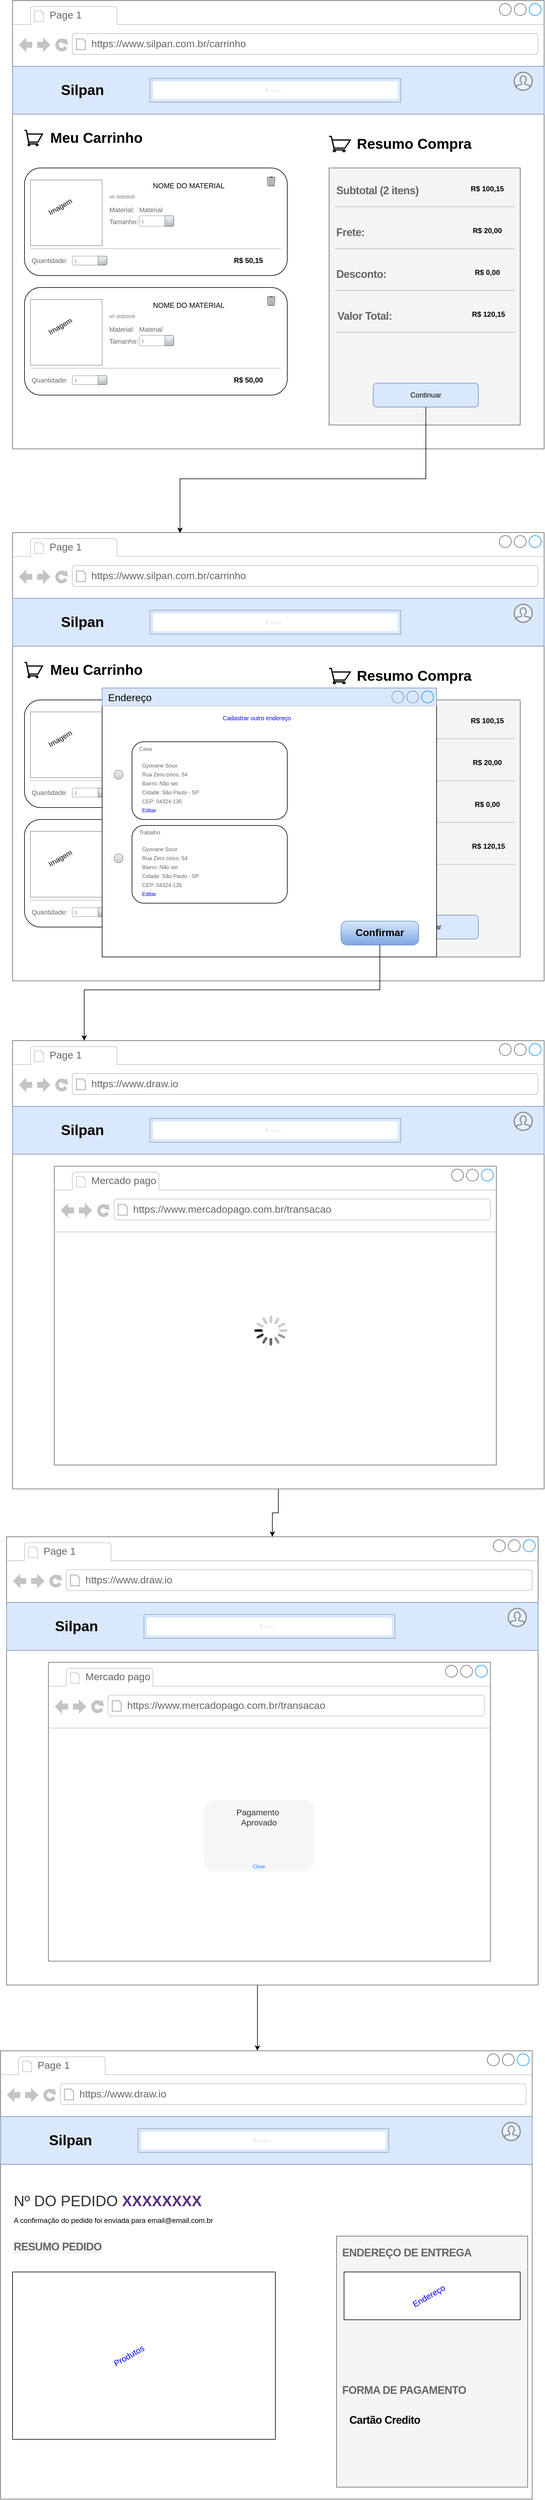 <mxfile version="14.4.3" type="device"><diagram id="J95bjfKJ5gpK_cu_mBT_" name="Página-1"><mxGraphModel dx="1640" dy="979" grid="1" gridSize="10" guides="1" tooltips="1" connect="1" arrows="1" fold="1" page="1" pageScale="1" pageWidth="827" pageHeight="1169" math="0" shadow="0"><root><mxCell id="0"/><mxCell id="1" parent="0"/><mxCell id="oF09YF5j0noQ9e7r3Wb1-263" value="" style="strokeWidth=1;shadow=0;dashed=0;align=left;html=1;shape=mxgraph.mockup.containers.browserWindow;rSize=0;strokeColor=#666666;strokeColor2=#008cff;strokeColor3=#c4c4c4;mainText=,;recursiveResize=0;deletable=0;movable=1;fontStyle=1" vertex="1" parent="1"><mxGeometry x="110" y="890" width="890" height="750" as="geometry"/></mxCell><mxCell id="oF09YF5j0noQ9e7r3Wb1-264" value="Page 1" style="strokeWidth=1;shadow=0;dashed=0;align=center;html=1;shape=mxgraph.mockup.containers.anchor;fontSize=17;fontColor=#666666;align=left;" vertex="1" parent="oF09YF5j0noQ9e7r3Wb1-263"><mxGeometry x="60" y="12" width="110" height="26" as="geometry"/></mxCell><mxCell id="oF09YF5j0noQ9e7r3Wb1-265" value="https://www.silpan.com.br/carrinho" style="strokeWidth=1;shadow=0;dashed=0;align=center;html=1;shape=mxgraph.mockup.containers.anchor;rSize=0;fontSize=17;fontColor=#666666;align=left;" vertex="1" parent="oF09YF5j0noQ9e7r3Wb1-263"><mxGeometry x="130" y="60" width="400" height="26" as="geometry"/></mxCell><mxCell id="oF09YF5j0noQ9e7r3Wb1-266" value="" style="verticalLabelPosition=bottom;verticalAlign=top;html=1;shadow=0;dashed=0;strokeWidth=1;shape=mxgraph.ios.iBgFlat;strokeColor=#6c8ebf;fillColor=#dae8fc;" vertex="1" parent="oF09YF5j0noQ9e7r3Wb1-263"><mxGeometry y="110" width="890" height="80" as="geometry"/></mxCell><mxCell id="oF09YF5j0noQ9e7r3Wb1-267" value="Silpan&amp;nbsp;" style="text;strokeColor=none;fillColor=none;html=1;fontSize=24;fontStyle=1;verticalAlign=middle;align=center;" vertex="1" parent="oF09YF5j0noQ9e7r3Wb1-263"><mxGeometry x="20" y="130" width="200" height="40" as="geometry"/></mxCell><mxCell id="oF09YF5j0noQ9e7r3Wb1-268" value="" style="group" vertex="1" connectable="0" parent="oF09YF5j0noQ9e7r3Wb1-263"><mxGeometry x="20" y="210" width="680" height="418" as="geometry"/></mxCell><mxCell id="oF09YF5j0noQ9e7r3Wb1-269" value="Meu Carrinho" style="text;strokeColor=none;fillColor=none;html=1;fontSize=24;fontStyle=1;verticalAlign=middle;align=center;" vertex="1" parent="oF09YF5j0noQ9e7r3Wb1-268"><mxGeometry x="20" width="200" height="40" as="geometry"/></mxCell><mxCell id="oF09YF5j0noQ9e7r3Wb1-270" value="" style="html=1;verticalLabelPosition=bottom;align=center;labelBackgroundColor=#ffffff;verticalAlign=top;strokeWidth=2;shadow=0;dashed=0;shape=mxgraph.ios7.icons.shopping_cart;" vertex="1" parent="oF09YF5j0noQ9e7r3Wb1-268"><mxGeometry y="7.25" width="30" height="25.5" as="geometry"/></mxCell><mxCell id="oF09YF5j0noQ9e7r3Wb1-271" value="" style="rounded=1;whiteSpace=wrap;html=1;strokeColor=#000000;" vertex="1" parent="oF09YF5j0noQ9e7r3Wb1-263"><mxGeometry x="20" y="280" width="440" height="180" as="geometry"/></mxCell><mxCell id="oF09YF5j0noQ9e7r3Wb1-272" value="" style="group" vertex="1" connectable="0" parent="oF09YF5j0noQ9e7r3Wb1-263"><mxGeometry x="530" y="220" width="260" height="40" as="geometry"/></mxCell><mxCell id="oF09YF5j0noQ9e7r3Wb1-273" value="Resumo Compra" style="text;strokeColor=none;fillColor=none;html=1;fontSize=24;fontStyle=1;verticalAlign=middle;align=center;" vertex="1" parent="oF09YF5j0noQ9e7r3Wb1-272"><mxGeometry x="23.636" width="236.364" height="40" as="geometry"/></mxCell><mxCell id="oF09YF5j0noQ9e7r3Wb1-274" value="" style="html=1;verticalLabelPosition=bottom;align=center;labelBackgroundColor=#ffffff;verticalAlign=top;strokeWidth=2;shadow=0;dashed=0;shape=mxgraph.ios7.icons.shopping_cart;" vertex="1" parent="oF09YF5j0noQ9e7r3Wb1-272"><mxGeometry y="7.25" width="35.455" height="25.5" as="geometry"/></mxCell><mxCell id="oF09YF5j0noQ9e7r3Wb1-275" value="" style="rounded=0;whiteSpace=wrap;html=1;strokeColor=#666666;fillColor=#f5f5f5;fontColor=#333333;movable=0;" vertex="1" parent="oF09YF5j0noQ9e7r3Wb1-263"><mxGeometry x="530" y="280" width="320" height="430" as="geometry"/></mxCell><mxCell id="oF09YF5j0noQ9e7r3Wb1-276" value="Continuar" style="rounded=1;whiteSpace=wrap;html=1;strokeColor=#6c8ebf;fillColor=#dae8fc;" vertex="1" parent="oF09YF5j0noQ9e7r3Wb1-263"><mxGeometry x="604" y="640" width="176" height="40" as="geometry"/></mxCell><mxCell id="oF09YF5j0noQ9e7r3Wb1-277" value="" style="group" vertex="1" connectable="0" parent="oF09YF5j0noQ9e7r3Wb1-263"><mxGeometry x="540" y="300" width="300" height="50" as="geometry"/></mxCell><mxCell id="oF09YF5j0noQ9e7r3Wb1-278" value="" style="group" vertex="1" connectable="0" parent="oF09YF5j0noQ9e7r3Wb1-277"><mxGeometry width="300" height="30" as="geometry"/></mxCell><mxCell id="oF09YF5j0noQ9e7r3Wb1-279" value="&lt;div class=&quot;summary__item-label&quot; style=&quot;box-sizing: border-box; margin: 0px; padding: 0px; color: rgb(102, 102, 102); font-size: 18px; font-weight: 600; letter-spacing: -0.45px; line-height: 23px; font-family: &amp;quot;source sans pro&amp;quot;, sans-serif; background-color: rgb(245, 245, 245);&quot;&gt;&lt;div style=&quot;box-sizing: border-box ; margin: 0px ; padding: 0px&quot;&gt;Subtotal (2 itens)&lt;/div&gt;&lt;div&gt;&lt;br&gt;&lt;/div&gt;&lt;div class=&quot;summary__item-text--small&quot; style=&quot;box-sizing: border-box ; margin: 0px ; padding: 0px ; font-size: 14px ; line-height: 18px ; font-weight: normal ; letter-spacing: -0.35px&quot;&gt;&lt;/div&gt;&lt;/div&gt;&lt;div class=&quot;summary__item-value&quot; style=&quot;box-sizing: border-box; margin: 0px; padding: 0px 6px 0px 0px; font-size: 18px; font-weight: bold; letter-spacing: -0.45px; line-height: 23px; font-family: &amp;quot;source sans pro&amp;quot;, sans-serif; background-color: rgb(245, 245, 245);&quot;&gt;&lt;/div&gt;" style="text;html=1;strokeColor=none;fillColor=none;align=left;verticalAlign=top;whiteSpace=wrap;rounded=0;opacity=40;" vertex="1" parent="oF09YF5j0noQ9e7r3Wb1-278"><mxGeometry width="170" height="30" as="geometry"/></mxCell><mxCell id="oF09YF5j0noQ9e7r3Wb1-280" value="R$ 100,15" style="text;html=1;strokeColor=none;fillColor=none;align=center;verticalAlign=middle;whiteSpace=wrap;rounded=0;opacity=40;fontStyle=1" vertex="1" parent="oF09YF5j0noQ9e7r3Wb1-278"><mxGeometry x="210" width="90" height="30" as="geometry"/></mxCell><mxCell id="oF09YF5j0noQ9e7r3Wb1-281" value="" style="line;strokeWidth=1;html=1;fillColor=#f5f5f5;strokeColor=#666666;fontColor=#333333;opacity=40;" vertex="1" parent="oF09YF5j0noQ9e7r3Wb1-277"><mxGeometry y="40" width="300" height="10" as="geometry"/></mxCell><mxCell id="oF09YF5j0noQ9e7r3Wb1-282" value="" style="group" vertex="1" connectable="0" parent="oF09YF5j0noQ9e7r3Wb1-263"><mxGeometry x="540" y="370" width="300" height="50" as="geometry"/></mxCell><mxCell id="oF09YF5j0noQ9e7r3Wb1-283" value="" style="group" vertex="1" connectable="0" parent="oF09YF5j0noQ9e7r3Wb1-282"><mxGeometry width="300" height="30" as="geometry"/></mxCell><mxCell id="oF09YF5j0noQ9e7r3Wb1-284" value="&lt;div class=&quot;summary__item-label&quot; style=&quot;box-sizing: border-box ; margin: 0px ; padding: 0px ; color: rgb(102 , 102 , 102) ; font-size: 18px ; font-weight: 600 ; letter-spacing: -0.45px ; line-height: 23px ; font-family: &amp;#34;source sans pro&amp;#34; , sans-serif ; background-color: rgb(245 , 245 , 245)&quot;&gt;&lt;div style=&quot;box-sizing: border-box ; margin: 0px ; padding: 0px&quot;&gt;Frete:&lt;/div&gt;&lt;div class=&quot;summary__item-text--small&quot; style=&quot;box-sizing: border-box ; margin: 0px ; padding: 0px ; font-size: 14px ; line-height: 18px ; font-weight: normal ; letter-spacing: -0.35px&quot;&gt;&lt;/div&gt;&lt;/div&gt;&lt;div class=&quot;summary__item-value&quot; style=&quot;box-sizing: border-box ; margin: 0px ; padding: 0px 6px 0px 0px ; font-size: 18px ; font-weight: bold ; letter-spacing: -0.45px ; line-height: 23px ; font-family: &amp;#34;source sans pro&amp;#34; , sans-serif ; background-color: rgb(245 , 245 , 245)&quot;&gt;&lt;/div&gt;" style="text;html=1;strokeColor=none;fillColor=none;align=left;verticalAlign=top;whiteSpace=wrap;rounded=0;opacity=40;" vertex="1" parent="oF09YF5j0noQ9e7r3Wb1-283"><mxGeometry width="170" height="30" as="geometry"/></mxCell><mxCell id="oF09YF5j0noQ9e7r3Wb1-285" value="R$ 20,00" style="text;html=1;strokeColor=none;fillColor=none;align=center;verticalAlign=middle;whiteSpace=wrap;rounded=0;opacity=40;fontStyle=1" vertex="1" parent="oF09YF5j0noQ9e7r3Wb1-283"><mxGeometry x="210" width="90" height="30" as="geometry"/></mxCell><mxCell id="oF09YF5j0noQ9e7r3Wb1-286" value="" style="line;strokeWidth=1;html=1;fillColor=#f5f5f5;strokeColor=#666666;fontColor=#333333;opacity=40;" vertex="1" parent="oF09YF5j0noQ9e7r3Wb1-282"><mxGeometry y="40" width="300" height="10" as="geometry"/></mxCell><mxCell id="oF09YF5j0noQ9e7r3Wb1-287" value="" style="group" vertex="1" connectable="0" parent="oF09YF5j0noQ9e7r3Wb1-263"><mxGeometry x="540" y="440" width="300" height="50" as="geometry"/></mxCell><mxCell id="oF09YF5j0noQ9e7r3Wb1-288" value="" style="group" vertex="1" connectable="0" parent="oF09YF5j0noQ9e7r3Wb1-287"><mxGeometry width="300" height="30" as="geometry"/></mxCell><mxCell id="oF09YF5j0noQ9e7r3Wb1-289" value="&lt;div class=&quot;summary__item-label&quot; style=&quot;box-sizing: border-box ; margin: 0px ; padding: 0px ; color: rgb(102 , 102 , 102) ; font-size: 18px ; font-weight: 600 ; letter-spacing: -0.45px ; line-height: 23px ; font-family: &amp;#34;source sans pro&amp;#34; , sans-serif ; background-color: rgb(245 , 245 , 245)&quot;&gt;&lt;div style=&quot;box-sizing: border-box ; margin: 0px ; padding: 0px&quot;&gt;Desconto:&amp;nbsp;&lt;/div&gt;&lt;div class=&quot;summary__item-text--small&quot; style=&quot;box-sizing: border-box ; margin: 0px ; padding: 0px ; font-size: 14px ; line-height: 18px ; font-weight: normal ; letter-spacing: -0.35px&quot;&gt;&lt;/div&gt;&lt;/div&gt;&lt;div class=&quot;summary__item-value&quot; style=&quot;box-sizing: border-box ; margin: 0px ; padding: 0px 6px 0px 0px ; font-size: 18px ; font-weight: bold ; letter-spacing: -0.45px ; line-height: 23px ; font-family: &amp;#34;source sans pro&amp;#34; , sans-serif ; background-color: rgb(245 , 245 , 245)&quot;&gt;&lt;/div&gt;" style="text;html=1;strokeColor=none;fillColor=none;align=left;verticalAlign=top;whiteSpace=wrap;rounded=0;opacity=40;" vertex="1" parent="oF09YF5j0noQ9e7r3Wb1-288"><mxGeometry width="170" height="30" as="geometry"/></mxCell><mxCell id="oF09YF5j0noQ9e7r3Wb1-290" value="R$ 0,00" style="text;html=1;strokeColor=none;fillColor=none;align=center;verticalAlign=middle;whiteSpace=wrap;rounded=0;opacity=40;fontStyle=1" vertex="1" parent="oF09YF5j0noQ9e7r3Wb1-288"><mxGeometry x="210" width="90" height="30" as="geometry"/></mxCell><mxCell id="oF09YF5j0noQ9e7r3Wb1-291" value="" style="line;strokeWidth=1;html=1;fillColor=#f5f5f5;strokeColor=#666666;fontColor=#333333;opacity=40;" vertex="1" parent="oF09YF5j0noQ9e7r3Wb1-287"><mxGeometry y="40" width="300" height="10" as="geometry"/></mxCell><mxCell id="oF09YF5j0noQ9e7r3Wb1-292" value="" style="group" vertex="1" connectable="0" parent="oF09YF5j0noQ9e7r3Wb1-263"><mxGeometry x="542" y="510" width="300" height="50" as="geometry"/></mxCell><mxCell id="oF09YF5j0noQ9e7r3Wb1-293" value="" style="group" vertex="1" connectable="0" parent="oF09YF5j0noQ9e7r3Wb1-292"><mxGeometry width="300" height="30" as="geometry"/></mxCell><mxCell id="oF09YF5j0noQ9e7r3Wb1-294" value="&lt;div class=&quot;summary__item-label&quot; style=&quot;box-sizing: border-box ; margin: 0px ; padding: 0px ; color: rgb(102 , 102 , 102) ; font-size: 18px ; font-weight: 600 ; letter-spacing: -0.45px ; line-height: 23px ; font-family: &amp;#34;source sans pro&amp;#34; , sans-serif ; background-color: rgb(245 , 245 , 245)&quot;&gt;&lt;div style=&quot;box-sizing: border-box ; margin: 0px ; padding: 0px&quot;&gt;Valor Total:&lt;/div&gt;&lt;div class=&quot;summary__item-text--small&quot; style=&quot;box-sizing: border-box ; margin: 0px ; padding: 0px ; font-size: 14px ; line-height: 18px ; font-weight: normal ; letter-spacing: -0.35px&quot;&gt;&lt;/div&gt;&lt;/div&gt;&lt;div class=&quot;summary__item-value&quot; style=&quot;box-sizing: border-box ; margin: 0px ; padding: 0px 6px 0px 0px ; font-size: 18px ; font-weight: bold ; letter-spacing: -0.45px ; line-height: 23px ; font-family: &amp;#34;source sans pro&amp;#34; , sans-serif ; background-color: rgb(245 , 245 , 245)&quot;&gt;&lt;/div&gt;" style="text;html=1;strokeColor=none;fillColor=none;align=left;verticalAlign=top;whiteSpace=wrap;rounded=0;opacity=40;" vertex="1" parent="oF09YF5j0noQ9e7r3Wb1-293"><mxGeometry width="170" height="30" as="geometry"/></mxCell><mxCell id="oF09YF5j0noQ9e7r3Wb1-295" value="R$ 120,15" style="text;html=1;strokeColor=none;fillColor=none;align=center;verticalAlign=middle;whiteSpace=wrap;rounded=0;opacity=40;fontStyle=1" vertex="1" parent="oF09YF5j0noQ9e7r3Wb1-293"><mxGeometry x="210" width="90" height="30" as="geometry"/></mxCell><mxCell id="oF09YF5j0noQ9e7r3Wb1-296" value="" style="line;strokeWidth=1;html=1;fillColor=#f5f5f5;strokeColor=#666666;fontColor=#333333;opacity=40;" vertex="1" parent="oF09YF5j0noQ9e7r3Wb1-292"><mxGeometry y="40" width="300" height="10" as="geometry"/></mxCell><mxCell id="oF09YF5j0noQ9e7r3Wb1-297" value="NOME DO MATERIAL" style="text;html=1;strokeColor=none;fillColor=none;align=center;verticalAlign=middle;whiteSpace=wrap;rounded=0;opacity=40;" vertex="1" parent="oF09YF5j0noQ9e7r3Wb1-263"><mxGeometry x="160" y="300" width="270" height="20" as="geometry"/></mxCell><mxCell id="oF09YF5j0noQ9e7r3Wb1-298" value="" style="rounded=0;whiteSpace=wrap;html=1;strokeColor=#000000;strokeWidth=1;fillColor=#ffffff;gradientColor=none;opacity=40;align=right;" vertex="1" parent="oF09YF5j0noQ9e7r3Wb1-263"><mxGeometry x="30" y="300" width="120" height="110" as="geometry"/></mxCell><mxCell id="oF09YF5j0noQ9e7r3Wb1-299" value="Imagem" style="text;html=1;strokeColor=none;fillColor=none;align=center;verticalAlign=middle;whiteSpace=wrap;rounded=0;opacity=40;rotation=-30;" vertex="1" parent="oF09YF5j0noQ9e7r3Wb1-263"><mxGeometry x="60" y="335" width="40" height="20" as="geometry"/></mxCell><mxCell id="oF09YF5j0noQ9e7r3Wb1-300" value="&lt;font style=&quot;font-size: 7px&quot;&gt;ref: 00353535&lt;/font&gt;" style="text;html=1;strokeColor=none;fillColor=none;align=left;verticalAlign=middle;whiteSpace=wrap;rounded=0;opacity=40;fontSize=8;fontColor=#666666;" vertex="1" parent="oF09YF5j0noQ9e7r3Wb1-263"><mxGeometry x="160" y="325" width="120" height="5" as="geometry"/></mxCell><mxCell id="oF09YF5j0noQ9e7r3Wb1-301" value="&lt;font style=&quot;font-size: 11px&quot;&gt;Tamanho:&lt;/font&gt;" style="text;html=1;strokeColor=none;fillColor=none;align=left;verticalAlign=middle;whiteSpace=wrap;rounded=0;opacity=40;fontSize=8;fontColor=#666666;" vertex="1" parent="oF09YF5j0noQ9e7r3Wb1-263"><mxGeometry x="160" y="360" width="50" height="20" as="geometry"/></mxCell><mxCell id="oF09YF5j0noQ9e7r3Wb1-302" value="&lt;font style=&quot;font-size: 11px&quot;&gt;Material:&lt;/font&gt;" style="text;html=1;strokeColor=none;fillColor=none;align=left;verticalAlign=middle;whiteSpace=wrap;rounded=0;opacity=40;fontSize=8;fontColor=#666666;" vertex="1" parent="oF09YF5j0noQ9e7r3Wb1-263"><mxGeometry x="160" y="340" width="50" height="20" as="geometry"/></mxCell><mxCell id="oF09YF5j0noQ9e7r3Wb1-303" value="" style="line;strokeWidth=1;html=1;fillColor=#f5f5f5;strokeColor=#666666;fontColor=#333333;opacity=40;" vertex="1" parent="oF09YF5j0noQ9e7r3Wb1-263"><mxGeometry x="30" y="410" width="420" height="10" as="geometry"/></mxCell><mxCell id="oF09YF5j0noQ9e7r3Wb1-304" value="&lt;font style=&quot;font-size: 11px&quot;&gt;Quantidade:&lt;/font&gt;" style="text;html=1;strokeColor=none;fillColor=none;align=left;verticalAlign=middle;whiteSpace=wrap;rounded=0;opacity=40;fontSize=8;fontColor=#666666;" vertex="1" parent="oF09YF5j0noQ9e7r3Wb1-263"><mxGeometry x="30" y="425" width="60" height="20" as="geometry"/></mxCell><mxCell id="oF09YF5j0noQ9e7r3Wb1-305" value="1" style="strokeWidth=1;html=1;shadow=0;dashed=0;shape=mxgraph.ios.iComboBox;spacingTop=2;spacingLeft=2;align=left;strokeColor=#444444;fontColor=#666666;buttonText=;fontSize=7;fillColor=#dddddd;fillColor2=#3D5565;opacity=40;" vertex="1" parent="oF09YF5j0noQ9e7r3Wb1-263"><mxGeometry x="212" y="360" width="58" height="17.5" as="geometry"/></mxCell><mxCell id="oF09YF5j0noQ9e7r3Wb1-306" value="1" style="strokeWidth=1;html=1;shadow=0;dashed=0;shape=mxgraph.ios.iComboBox;spacingTop=2;spacingLeft=2;align=left;strokeColor=#444444;fontColor=#666666;buttonText=;fontSize=7;fillColor=#dddddd;fillColor2=#3D5565;opacity=40;" vertex="1" parent="oF09YF5j0noQ9e7r3Wb1-263"><mxGeometry x="100" y="427.5" width="58.0" height="15" as="geometry"/></mxCell><mxCell id="oF09YF5j0noQ9e7r3Wb1-307" value="&lt;font style=&quot;font-size: 11px&quot;&gt;Material&lt;/font&gt;" style="text;html=1;strokeColor=none;fillColor=none;align=left;verticalAlign=middle;whiteSpace=wrap;rounded=0;opacity=40;fontSize=8;fontColor=#666666;" vertex="1" parent="oF09YF5j0noQ9e7r3Wb1-263"><mxGeometry x="210" y="340" width="50" height="20" as="geometry"/></mxCell><mxCell id="oF09YF5j0noQ9e7r3Wb1-308" value="R$ 50,15" style="text;html=1;strokeColor=none;fillColor=none;align=center;verticalAlign=middle;whiteSpace=wrap;rounded=0;opacity=40;fontStyle=1" vertex="1" parent="oF09YF5j0noQ9e7r3Wb1-263"><mxGeometry x="350" y="420" width="90" height="30" as="geometry"/></mxCell><mxCell id="oF09YF5j0noQ9e7r3Wb1-309" value="" style="html=1;verticalLabelPosition=bottom;align=center;labelBackgroundColor=#ffffff;verticalAlign=top;strokeWidth=2;shadow=0;dashed=0;shape=mxgraph.ios7.icons.trashcan;fillColor=#ffffff;gradientColor=none;fontSize=7;fontColor=#666666;opacity=40;" vertex="1" parent="oF09YF5j0noQ9e7r3Wb1-263"><mxGeometry x="426" y="295" width="14" height="15" as="geometry"/></mxCell><mxCell id="oF09YF5j0noQ9e7r3Wb1-310" value="" style="rounded=1;whiteSpace=wrap;html=1;strokeColor=#000000;" vertex="1" parent="oF09YF5j0noQ9e7r3Wb1-263"><mxGeometry x="20" y="480" width="440" height="180" as="geometry"/></mxCell><mxCell id="oF09YF5j0noQ9e7r3Wb1-311" value="NOME DO MATERIAL" style="text;html=1;strokeColor=none;fillColor=none;align=center;verticalAlign=middle;whiteSpace=wrap;rounded=0;opacity=40;" vertex="1" parent="oF09YF5j0noQ9e7r3Wb1-263"><mxGeometry x="160" y="500" width="270" height="20" as="geometry"/></mxCell><mxCell id="oF09YF5j0noQ9e7r3Wb1-312" value="" style="rounded=0;whiteSpace=wrap;html=1;strokeColor=#000000;strokeWidth=1;fillColor=#ffffff;gradientColor=none;opacity=40;align=right;" vertex="1" parent="oF09YF5j0noQ9e7r3Wb1-263"><mxGeometry x="30" y="500" width="120" height="110" as="geometry"/></mxCell><mxCell id="oF09YF5j0noQ9e7r3Wb1-313" value="Imagem" style="text;html=1;strokeColor=none;fillColor=none;align=center;verticalAlign=middle;whiteSpace=wrap;rounded=0;opacity=40;rotation=-30;" vertex="1" parent="oF09YF5j0noQ9e7r3Wb1-263"><mxGeometry x="60" y="535" width="40" height="20" as="geometry"/></mxCell><mxCell id="oF09YF5j0noQ9e7r3Wb1-314" value="&lt;font style=&quot;font-size: 7px&quot;&gt;ref: 00353535&lt;/font&gt;" style="text;html=1;strokeColor=none;fillColor=none;align=left;verticalAlign=middle;whiteSpace=wrap;rounded=0;opacity=40;fontSize=8;fontColor=#666666;" vertex="1" parent="oF09YF5j0noQ9e7r3Wb1-263"><mxGeometry x="160" y="525" width="120" height="5" as="geometry"/></mxCell><mxCell id="oF09YF5j0noQ9e7r3Wb1-315" value="&lt;font style=&quot;font-size: 11px&quot;&gt;Tamanho:&lt;/font&gt;" style="text;html=1;strokeColor=none;fillColor=none;align=left;verticalAlign=middle;whiteSpace=wrap;rounded=0;opacity=40;fontSize=8;fontColor=#666666;" vertex="1" parent="oF09YF5j0noQ9e7r3Wb1-263"><mxGeometry x="160" y="560" width="50" height="20" as="geometry"/></mxCell><mxCell id="oF09YF5j0noQ9e7r3Wb1-316" value="&lt;font style=&quot;font-size: 11px&quot;&gt;Material:&lt;/font&gt;" style="text;html=1;strokeColor=none;fillColor=none;align=left;verticalAlign=middle;whiteSpace=wrap;rounded=0;opacity=40;fontSize=8;fontColor=#666666;" vertex="1" parent="oF09YF5j0noQ9e7r3Wb1-263"><mxGeometry x="160" y="540" width="50" height="20" as="geometry"/></mxCell><mxCell id="oF09YF5j0noQ9e7r3Wb1-317" value="" style="line;strokeWidth=1;html=1;fillColor=#f5f5f5;strokeColor=#666666;fontColor=#333333;opacity=40;" vertex="1" parent="oF09YF5j0noQ9e7r3Wb1-263"><mxGeometry x="30" y="610" width="420" height="10" as="geometry"/></mxCell><mxCell id="oF09YF5j0noQ9e7r3Wb1-318" value="&lt;font style=&quot;font-size: 11px&quot;&gt;Quantidade:&lt;/font&gt;" style="text;html=1;strokeColor=none;fillColor=none;align=left;verticalAlign=middle;whiteSpace=wrap;rounded=0;opacity=40;fontSize=8;fontColor=#666666;" vertex="1" parent="oF09YF5j0noQ9e7r3Wb1-263"><mxGeometry x="30" y="625" width="60" height="20" as="geometry"/></mxCell><mxCell id="oF09YF5j0noQ9e7r3Wb1-319" value="1" style="strokeWidth=1;html=1;shadow=0;dashed=0;shape=mxgraph.ios.iComboBox;spacingTop=2;spacingLeft=2;align=left;strokeColor=#444444;fontColor=#666666;buttonText=;fontSize=7;fillColor=#dddddd;fillColor2=#3D5565;opacity=40;" vertex="1" parent="oF09YF5j0noQ9e7r3Wb1-263"><mxGeometry x="212" y="560" width="58" height="17.5" as="geometry"/></mxCell><mxCell id="oF09YF5j0noQ9e7r3Wb1-320" value="1" style="strokeWidth=1;html=1;shadow=0;dashed=0;shape=mxgraph.ios.iComboBox;spacingTop=2;spacingLeft=2;align=left;strokeColor=#444444;fontColor=#666666;buttonText=;fontSize=7;fillColor=#dddddd;fillColor2=#3D5565;opacity=40;" vertex="1" parent="oF09YF5j0noQ9e7r3Wb1-263"><mxGeometry x="100" y="627.5" width="58.0" height="15" as="geometry"/></mxCell><mxCell id="oF09YF5j0noQ9e7r3Wb1-321" value="&lt;font style=&quot;font-size: 11px&quot;&gt;Material&lt;/font&gt;" style="text;html=1;strokeColor=none;fillColor=none;align=left;verticalAlign=middle;whiteSpace=wrap;rounded=0;opacity=40;fontSize=8;fontColor=#666666;" vertex="1" parent="oF09YF5j0noQ9e7r3Wb1-263"><mxGeometry x="210" y="540" width="50" height="20" as="geometry"/></mxCell><mxCell id="oF09YF5j0noQ9e7r3Wb1-322" value="R$ 50,00" style="text;html=1;strokeColor=none;fillColor=none;align=center;verticalAlign=middle;whiteSpace=wrap;rounded=0;opacity=40;fontStyle=1" vertex="1" parent="oF09YF5j0noQ9e7r3Wb1-263"><mxGeometry x="350" y="620" width="90" height="30" as="geometry"/></mxCell><mxCell id="oF09YF5j0noQ9e7r3Wb1-323" value="" style="html=1;verticalLabelPosition=bottom;align=center;labelBackgroundColor=#ffffff;verticalAlign=top;strokeWidth=2;shadow=0;dashed=0;shape=mxgraph.ios7.icons.trashcan;fillColor=#ffffff;gradientColor=none;fontSize=7;fontColor=#666666;opacity=40;" vertex="1" parent="oF09YF5j0noQ9e7r3Wb1-263"><mxGeometry x="426" y="495" width="14" height="15" as="geometry"/></mxCell><mxCell id="oF09YF5j0noQ9e7r3Wb1-324" value="" style="html=1;verticalLabelPosition=bottom;align=center;labelBackgroundColor=#ffffff;verticalAlign=top;strokeWidth=2;shadow=0;dashed=0;shape=mxgraph.ios7.icons.user;fillColor=#ffffff;gradientColor=none;fontSize=7;fontColor=#666666;opacity=40;" vertex="1" parent="oF09YF5j0noQ9e7r3Wb1-263"><mxGeometry x="840" y="120" width="30" height="30" as="geometry"/></mxCell><mxCell id="oF09YF5j0noQ9e7r3Wb1-325" value="" style="shape=rect;fillColor=#cce5ff;strokeColor=#36393d;fontSize=9;opacity=40;align=left;" vertex="1" parent="oF09YF5j0noQ9e7r3Wb1-263"><mxGeometry x="230" y="130" width="420" height="40" as="geometry"/></mxCell><mxCell id="oF09YF5j0noQ9e7r3Wb1-326" value="" style="html=1;strokeWidth=1;shadow=0;dashed=0;shape=mxgraph.ios7ui.marginRect;rx=3;ry=3;rectMargin=5;strokeColor=none;" vertex="1" parent="oF09YF5j0noQ9e7r3Wb1-325"><mxGeometry width="420" height="40" as="geometry"/></mxCell><mxCell id="oF09YF5j0noQ9e7r3Wb1-327" value="Search" style="shape=mxgraph.ios7.icons.looking_glass;strokeColor=#e0e0e0;fillColor=none;fontColor=#e0e0e0;labelPosition=right;verticalLabelPosition=middle;align=left;verticalAlign=middle;fontSize=6;fontStyle=0;spacingTop=2;" vertex="1" parent="oF09YF5j0noQ9e7r3Wb1-325"><mxGeometry x="0.5" y="0.5" width="6" height="6" relative="1" as="geometry"><mxPoint x="-17" y="-3" as="offset"/></mxGeometry></mxCell><mxCell id="oF09YF5j0noQ9e7r3Wb1-400" value="" style="group" vertex="1" connectable="0" parent="oF09YF5j0noQ9e7r3Wb1-263"><mxGeometry x="150" y="260" width="560" height="450" as="geometry"/></mxCell><mxCell id="oF09YF5j0noQ9e7r3Wb1-398" value="Endereço" style="strokeWidth=1;shadow=0;dashed=0;align=center;html=1;shape=mxgraph.mockup.containers.window;align=left;verticalAlign=top;spacingLeft=8;strokeColor2=#008cff;strokeColor3=#c4c4c4;mainText=;fontSize=17;labelBackgroundColor=none;fontStyle=1" vertex="1" parent="oF09YF5j0noQ9e7r3Wb1-400"><mxGeometry width="560" height="450" as="geometry"/></mxCell><mxCell id="oF09YF5j0noQ9e7r3Wb1-399" value="Endereço" style="strokeWidth=1;shadow=0;dashed=0;align=center;html=1;shape=mxgraph.mockup.containers.window;align=left;verticalAlign=top;spacingLeft=8;strokeColor2=#008cff;strokeColor3=#c4c4c4;mainText=;fontSize=17;labelBackgroundColor=none;gradientColor=#7ea6e0;fillColor=#dae8fc;strokeColor=#6c8ebf;" vertex="1" parent="oF09YF5j0noQ9e7r3Wb1-400"><mxGeometry width="560" height="30" as="geometry"/></mxCell><mxCell id="oF09YF5j0noQ9e7r3Wb1-401" value="&lt;font style=&quot;font-size: 10px&quot;&gt;Cadastrar outro endereço&lt;/font&gt;" style="text;html=1;strokeColor=none;fillColor=none;align=left;verticalAlign=middle;whiteSpace=wrap;rounded=0;opacity=40;fontSize=8;fontColor=#0000FF;" vertex="1" parent="oF09YF5j0noQ9e7r3Wb1-400"><mxGeometry x="200" y="40" width="120" height="20" as="geometry"/></mxCell><mxCell id="oF09YF5j0noQ9e7r3Wb1-413" value="Confirmar" style="strokeWidth=1;shadow=0;dashed=0;align=center;html=1;shape=mxgraph.mockup.buttons.button;strokeColor=#6c8ebf;mainText=;buttonStyle=round;fontSize=17;fontStyle=1;fillColor=#dae8fc;whiteSpace=wrap;gradientColor=#7ea6e0;" vertex="1" parent="oF09YF5j0noQ9e7r3Wb1-400"><mxGeometry x="400" y="390" width="130" height="40" as="geometry"/></mxCell><mxCell id="oF09YF5j0noQ9e7r3Wb1-414" value="" style="group" vertex="1" connectable="0" parent="oF09YF5j0noQ9e7r3Wb1-400"><mxGeometry x="20" y="90" width="290" height="130" as="geometry"/></mxCell><mxCell id="oF09YF5j0noQ9e7r3Wb1-403" value="" style="rounded=1;whiteSpace=wrap;html=1;strokeColor=#000000;" vertex="1" parent="oF09YF5j0noQ9e7r3Wb1-414"><mxGeometry x="30" width="260" height="130" as="geometry"/></mxCell><mxCell id="oF09YF5j0noQ9e7r3Wb1-404" value="" style="shape=ellipse;fillColor=#eeeeee;strokeColor=#999999;gradientColor=#cccccc;html=1;align=left;spacingLeft=4;fontSize=17;fontColor=#666666;labelPosition=right;shadow=0;" vertex="1" parent="oF09YF5j0noQ9e7r3Wb1-414"><mxGeometry y="47.5" width="15" height="15" as="geometry"/></mxCell><mxCell id="oF09YF5j0noQ9e7r3Wb1-406" value="Casa" style="text;html=1;strokeColor=none;fillColor=none;align=left;verticalAlign=middle;whiteSpace=wrap;rounded=0;fontSize=9;fontColor=#666666;" vertex="1" parent="oF09YF5j0noQ9e7r3Wb1-414"><mxGeometry x="40" y="4" width="230" height="15" as="geometry"/></mxCell><mxCell id="oF09YF5j0noQ9e7r3Wb1-407" value="Gyovane Soux" style="text;html=1;strokeColor=none;fillColor=none;align=left;verticalAlign=middle;whiteSpace=wrap;rounded=0;fontSize=9;fontColor=#666666;" vertex="1" parent="oF09YF5j0noQ9e7r3Wb1-414"><mxGeometry x="45" y="32.5" width="230" height="15" as="geometry"/></mxCell><mxCell id="oF09YF5j0noQ9e7r3Wb1-408" value="Rua Zero cinco, 54" style="text;html=1;strokeColor=none;fillColor=none;align=left;verticalAlign=middle;whiteSpace=wrap;rounded=0;fontSize=9;fontColor=#666666;" vertex="1" parent="oF09YF5j0noQ9e7r3Wb1-414"><mxGeometry x="45" y="47.5" width="230" height="15" as="geometry"/></mxCell><mxCell id="oF09YF5j0noQ9e7r3Wb1-409" value="Bairro: Não sei" style="text;html=1;strokeColor=none;fillColor=none;align=left;verticalAlign=middle;whiteSpace=wrap;rounded=0;fontSize=9;fontColor=#666666;" vertex="1" parent="oF09YF5j0noQ9e7r3Wb1-414"><mxGeometry x="45" y="62.5" width="230" height="15" as="geometry"/></mxCell><mxCell id="oF09YF5j0noQ9e7r3Wb1-410" value="Cidade: São Paulo - SP" style="text;html=1;strokeColor=none;fillColor=none;align=left;verticalAlign=middle;whiteSpace=wrap;rounded=0;fontSize=9;fontColor=#666666;" vertex="1" parent="oF09YF5j0noQ9e7r3Wb1-414"><mxGeometry x="45" y="77.5" width="230" height="15" as="geometry"/></mxCell><mxCell id="oF09YF5j0noQ9e7r3Wb1-411" value="CEP: 04324-135" style="text;html=1;strokeColor=none;fillColor=none;align=left;verticalAlign=middle;whiteSpace=wrap;rounded=0;fontSize=9;fontColor=#666666;" vertex="1" parent="oF09YF5j0noQ9e7r3Wb1-414"><mxGeometry x="45" y="92.5" width="230" height="15" as="geometry"/></mxCell><mxCell id="oF09YF5j0noQ9e7r3Wb1-412" value="Editar" style="text;html=1;align=left;verticalAlign=middle;whiteSpace=wrap;rounded=0;fontSize=9;fontColor=#0000FF;" vertex="1" parent="oF09YF5j0noQ9e7r3Wb1-414"><mxGeometry x="45" y="107.5" width="45" height="15" as="geometry"/></mxCell><mxCell id="oF09YF5j0noQ9e7r3Wb1-415" value="" style="group" vertex="1" connectable="0" parent="oF09YF5j0noQ9e7r3Wb1-400"><mxGeometry x="20" y="230" width="290" height="130" as="geometry"/></mxCell><mxCell id="oF09YF5j0noQ9e7r3Wb1-416" value="" style="rounded=1;whiteSpace=wrap;html=1;strokeColor=#000000;" vertex="1" parent="oF09YF5j0noQ9e7r3Wb1-415"><mxGeometry x="30" width="260" height="130" as="geometry"/></mxCell><mxCell id="oF09YF5j0noQ9e7r3Wb1-417" value="" style="shape=ellipse;fillColor=#eeeeee;strokeColor=#999999;gradientColor=#cccccc;html=1;align=left;spacingLeft=4;fontSize=17;fontColor=#666666;labelPosition=right;shadow=0;" vertex="1" parent="oF09YF5j0noQ9e7r3Wb1-415"><mxGeometry y="47.5" width="15" height="15" as="geometry"/></mxCell><mxCell id="oF09YF5j0noQ9e7r3Wb1-418" value="Trabalho" style="text;html=1;strokeColor=none;fillColor=none;align=left;verticalAlign=middle;whiteSpace=wrap;rounded=0;fontSize=9;fontColor=#666666;" vertex="1" parent="oF09YF5j0noQ9e7r3Wb1-415"><mxGeometry x="40" y="4" width="230" height="15" as="geometry"/></mxCell><mxCell id="oF09YF5j0noQ9e7r3Wb1-419" value="Gyovane Soux" style="text;html=1;strokeColor=none;fillColor=none;align=left;verticalAlign=middle;whiteSpace=wrap;rounded=0;fontSize=9;fontColor=#666666;" vertex="1" parent="oF09YF5j0noQ9e7r3Wb1-415"><mxGeometry x="45" y="32.5" width="230" height="15" as="geometry"/></mxCell><mxCell id="oF09YF5j0noQ9e7r3Wb1-420" value="Rua Zero cinco, 54" style="text;html=1;strokeColor=none;fillColor=none;align=left;verticalAlign=middle;whiteSpace=wrap;rounded=0;fontSize=9;fontColor=#666666;" vertex="1" parent="oF09YF5j0noQ9e7r3Wb1-415"><mxGeometry x="45" y="47.5" width="230" height="15" as="geometry"/></mxCell><mxCell id="oF09YF5j0noQ9e7r3Wb1-421" value="Bairro: Não sei" style="text;html=1;strokeColor=none;fillColor=none;align=left;verticalAlign=middle;whiteSpace=wrap;rounded=0;fontSize=9;fontColor=#666666;" vertex="1" parent="oF09YF5j0noQ9e7r3Wb1-415"><mxGeometry x="45" y="62.5" width="230" height="15" as="geometry"/></mxCell><mxCell id="oF09YF5j0noQ9e7r3Wb1-422" value="Cidade: São Paulo - SP" style="text;html=1;strokeColor=none;fillColor=none;align=left;verticalAlign=middle;whiteSpace=wrap;rounded=0;fontSize=9;fontColor=#666666;" vertex="1" parent="oF09YF5j0noQ9e7r3Wb1-415"><mxGeometry x="45" y="77.5" width="230" height="15" as="geometry"/></mxCell><mxCell id="oF09YF5j0noQ9e7r3Wb1-423" value="CEP: 04324-135" style="text;html=1;strokeColor=none;fillColor=none;align=left;verticalAlign=middle;whiteSpace=wrap;rounded=0;fontSize=9;fontColor=#666666;" vertex="1" parent="oF09YF5j0noQ9e7r3Wb1-415"><mxGeometry x="45" y="92.5" width="230" height="15" as="geometry"/></mxCell><mxCell id="oF09YF5j0noQ9e7r3Wb1-424" value="Editar" style="text;html=1;align=left;verticalAlign=middle;whiteSpace=wrap;rounded=0;fontSize=9;fontColor=#0000FF;" vertex="1" parent="oF09YF5j0noQ9e7r3Wb1-415"><mxGeometry x="45" y="107.5" width="45" height="15" as="geometry"/></mxCell><mxCell id="oF09YF5j0noQ9e7r3Wb1-1" value="" style="strokeWidth=1;shadow=0;dashed=0;align=center;html=1;shape=mxgraph.mockup.containers.browserWindow;rSize=0;strokeColor=#666666;strokeColor2=#008cff;strokeColor3=#c4c4c4;mainText=,;recursiveResize=0;deletable=0;movable=0;fontStyle=1" vertex="1" parent="1"><mxGeometry x="110" width="890" height="750" as="geometry"/></mxCell><mxCell id="oF09YF5j0noQ9e7r3Wb1-2" value="Page 1" style="strokeWidth=1;shadow=0;dashed=0;align=center;html=1;shape=mxgraph.mockup.containers.anchor;fontSize=17;fontColor=#666666;align=left;" vertex="1" parent="oF09YF5j0noQ9e7r3Wb1-1"><mxGeometry x="60" y="12" width="110" height="26" as="geometry"/></mxCell><mxCell id="oF09YF5j0noQ9e7r3Wb1-3" value="https://www.silpan.com.br/carrinho" style="strokeWidth=1;shadow=0;dashed=0;align=center;html=1;shape=mxgraph.mockup.containers.anchor;rSize=0;fontSize=17;fontColor=#666666;align=left;" vertex="1" parent="oF09YF5j0noQ9e7r3Wb1-1"><mxGeometry x="130" y="60" width="400" height="26" as="geometry"/></mxCell><mxCell id="oF09YF5j0noQ9e7r3Wb1-9" value="" style="verticalLabelPosition=bottom;verticalAlign=top;html=1;shadow=0;dashed=0;strokeWidth=1;shape=mxgraph.ios.iBgFlat;strokeColor=#6c8ebf;fillColor=#dae8fc;" vertex="1" parent="oF09YF5j0noQ9e7r3Wb1-1"><mxGeometry y="110" width="890" height="80" as="geometry"/></mxCell><mxCell id="oF09YF5j0noQ9e7r3Wb1-10" value="Silpan&amp;nbsp;" style="text;strokeColor=none;fillColor=none;html=1;fontSize=24;fontStyle=1;verticalAlign=middle;align=center;" vertex="1" parent="oF09YF5j0noQ9e7r3Wb1-1"><mxGeometry x="20" y="130" width="200" height="40" as="geometry"/></mxCell><mxCell id="oF09YF5j0noQ9e7r3Wb1-12" value="" style="group" vertex="1" connectable="0" parent="oF09YF5j0noQ9e7r3Wb1-1"><mxGeometry x="20" y="210" width="220" height="40" as="geometry"/></mxCell><mxCell id="oF09YF5j0noQ9e7r3Wb1-8" value="Meu Carrinho" style="text;strokeColor=none;fillColor=none;html=1;fontSize=24;fontStyle=1;verticalAlign=middle;align=center;" vertex="1" parent="oF09YF5j0noQ9e7r3Wb1-12"><mxGeometry x="20" width="200" height="40" as="geometry"/></mxCell><mxCell id="oF09YF5j0noQ9e7r3Wb1-11" value="" style="html=1;verticalLabelPosition=bottom;align=center;labelBackgroundColor=#ffffff;verticalAlign=top;strokeWidth=2;shadow=0;dashed=0;shape=mxgraph.ios7.icons.shopping_cart;" vertex="1" parent="oF09YF5j0noQ9e7r3Wb1-12"><mxGeometry y="7.25" width="30" height="25.5" as="geometry"/></mxCell><mxCell id="oF09YF5j0noQ9e7r3Wb1-13" value="" style="rounded=1;whiteSpace=wrap;html=1;strokeColor=#000000;" vertex="1" parent="oF09YF5j0noQ9e7r3Wb1-1"><mxGeometry x="20" y="280" width="440" height="180" as="geometry"/></mxCell><mxCell id="oF09YF5j0noQ9e7r3Wb1-15" value="" style="group" vertex="1" connectable="0" parent="oF09YF5j0noQ9e7r3Wb1-1"><mxGeometry x="530" y="220" width="260" height="40" as="geometry"/></mxCell><mxCell id="oF09YF5j0noQ9e7r3Wb1-16" value="Resumo Compra" style="text;strokeColor=none;fillColor=none;html=1;fontSize=24;fontStyle=1;verticalAlign=middle;align=center;" vertex="1" parent="oF09YF5j0noQ9e7r3Wb1-15"><mxGeometry x="23.636" width="236.364" height="40" as="geometry"/></mxCell><mxCell id="oF09YF5j0noQ9e7r3Wb1-17" value="" style="html=1;verticalLabelPosition=bottom;align=center;labelBackgroundColor=#ffffff;verticalAlign=top;strokeWidth=2;shadow=0;dashed=0;shape=mxgraph.ios7.icons.shopping_cart;" vertex="1" parent="oF09YF5j0noQ9e7r3Wb1-15"><mxGeometry y="7.25" width="35.455" height="25.5" as="geometry"/></mxCell><mxCell id="oF09YF5j0noQ9e7r3Wb1-19" value="" style="rounded=0;whiteSpace=wrap;html=1;strokeColor=#666666;fillColor=#f5f5f5;fontColor=#333333;movable=0;" vertex="1" parent="oF09YF5j0noQ9e7r3Wb1-1"><mxGeometry x="530" y="280" width="320" height="430" as="geometry"/></mxCell><mxCell id="oF09YF5j0noQ9e7r3Wb1-21" value="Continuar" style="rounded=1;whiteSpace=wrap;html=1;strokeColor=#6c8ebf;fillColor=#dae8fc;" vertex="1" parent="oF09YF5j0noQ9e7r3Wb1-1"><mxGeometry x="604" y="640" width="176" height="40" as="geometry"/></mxCell><mxCell id="oF09YF5j0noQ9e7r3Wb1-28" value="" style="group" vertex="1" connectable="0" parent="oF09YF5j0noQ9e7r3Wb1-1"><mxGeometry x="540" y="300" width="300" height="50" as="geometry"/></mxCell><mxCell id="oF09YF5j0noQ9e7r3Wb1-27" value="" style="group" vertex="1" connectable="0" parent="oF09YF5j0noQ9e7r3Wb1-28"><mxGeometry width="300" height="30" as="geometry"/></mxCell><mxCell id="oF09YF5j0noQ9e7r3Wb1-24" value="&lt;div class=&quot;summary__item-label&quot; style=&quot;box-sizing: border-box; margin: 0px; padding: 0px; color: rgb(102, 102, 102); font-size: 18px; font-weight: 600; letter-spacing: -0.45px; line-height: 23px; font-family: &amp;quot;source sans pro&amp;quot;, sans-serif; background-color: rgb(245, 245, 245);&quot;&gt;&lt;div style=&quot;box-sizing: border-box ; margin: 0px ; padding: 0px&quot;&gt;Subtotal (2 itens)&lt;/div&gt;&lt;div&gt;&lt;br&gt;&lt;/div&gt;&lt;div class=&quot;summary__item-text--small&quot; style=&quot;box-sizing: border-box ; margin: 0px ; padding: 0px ; font-size: 14px ; line-height: 18px ; font-weight: normal ; letter-spacing: -0.35px&quot;&gt;&lt;/div&gt;&lt;/div&gt;&lt;div class=&quot;summary__item-value&quot; style=&quot;box-sizing: border-box; margin: 0px; padding: 0px 6px 0px 0px; font-size: 18px; font-weight: bold; letter-spacing: -0.45px; line-height: 23px; font-family: &amp;quot;source sans pro&amp;quot;, sans-serif; background-color: rgb(245, 245, 245);&quot;&gt;&lt;/div&gt;" style="text;html=1;strokeColor=none;fillColor=none;align=left;verticalAlign=top;whiteSpace=wrap;rounded=0;opacity=40;" vertex="1" parent="oF09YF5j0noQ9e7r3Wb1-27"><mxGeometry width="170" height="30" as="geometry"/></mxCell><mxCell id="oF09YF5j0noQ9e7r3Wb1-25" value="R$ 100,15" style="text;html=1;strokeColor=none;fillColor=none;align=center;verticalAlign=middle;whiteSpace=wrap;rounded=0;opacity=40;fontStyle=1" vertex="1" parent="oF09YF5j0noQ9e7r3Wb1-27"><mxGeometry x="210" width="90" height="30" as="geometry"/></mxCell><mxCell id="oF09YF5j0noQ9e7r3Wb1-23" value="" style="line;strokeWidth=1;html=1;fillColor=#f5f5f5;strokeColor=#666666;fontColor=#333333;opacity=40;" vertex="1" parent="oF09YF5j0noQ9e7r3Wb1-28"><mxGeometry y="40" width="300" height="10" as="geometry"/></mxCell><mxCell id="oF09YF5j0noQ9e7r3Wb1-29" value="" style="group" vertex="1" connectable="0" parent="oF09YF5j0noQ9e7r3Wb1-1"><mxGeometry x="540" y="370" width="300" height="50" as="geometry"/></mxCell><mxCell id="oF09YF5j0noQ9e7r3Wb1-30" value="" style="group" vertex="1" connectable="0" parent="oF09YF5j0noQ9e7r3Wb1-29"><mxGeometry width="300" height="30" as="geometry"/></mxCell><mxCell id="oF09YF5j0noQ9e7r3Wb1-31" value="&lt;div class=&quot;summary__item-label&quot; style=&quot;box-sizing: border-box ; margin: 0px ; padding: 0px ; color: rgb(102 , 102 , 102) ; font-size: 18px ; font-weight: 600 ; letter-spacing: -0.45px ; line-height: 23px ; font-family: &amp;#34;source sans pro&amp;#34; , sans-serif ; background-color: rgb(245 , 245 , 245)&quot;&gt;&lt;div style=&quot;box-sizing: border-box ; margin: 0px ; padding: 0px&quot;&gt;Frete:&lt;/div&gt;&lt;div class=&quot;summary__item-text--small&quot; style=&quot;box-sizing: border-box ; margin: 0px ; padding: 0px ; font-size: 14px ; line-height: 18px ; font-weight: normal ; letter-spacing: -0.35px&quot;&gt;&lt;/div&gt;&lt;/div&gt;&lt;div class=&quot;summary__item-value&quot; style=&quot;box-sizing: border-box ; margin: 0px ; padding: 0px 6px 0px 0px ; font-size: 18px ; font-weight: bold ; letter-spacing: -0.45px ; line-height: 23px ; font-family: &amp;#34;source sans pro&amp;#34; , sans-serif ; background-color: rgb(245 , 245 , 245)&quot;&gt;&lt;/div&gt;" style="text;html=1;strokeColor=none;fillColor=none;align=left;verticalAlign=top;whiteSpace=wrap;rounded=0;opacity=40;" vertex="1" parent="oF09YF5j0noQ9e7r3Wb1-30"><mxGeometry width="170" height="30" as="geometry"/></mxCell><mxCell id="oF09YF5j0noQ9e7r3Wb1-32" value="R$ 20,00" style="text;html=1;strokeColor=none;fillColor=none;align=center;verticalAlign=middle;whiteSpace=wrap;rounded=0;opacity=40;fontStyle=1" vertex="1" parent="oF09YF5j0noQ9e7r3Wb1-30"><mxGeometry x="210" width="90" height="30" as="geometry"/></mxCell><mxCell id="oF09YF5j0noQ9e7r3Wb1-33" value="" style="line;strokeWidth=1;html=1;fillColor=#f5f5f5;strokeColor=#666666;fontColor=#333333;opacity=40;" vertex="1" parent="oF09YF5j0noQ9e7r3Wb1-29"><mxGeometry y="40" width="300" height="10" as="geometry"/></mxCell><mxCell id="oF09YF5j0noQ9e7r3Wb1-34" value="" style="group" vertex="1" connectable="0" parent="oF09YF5j0noQ9e7r3Wb1-1"><mxGeometry x="540" y="440" width="300" height="50" as="geometry"/></mxCell><mxCell id="oF09YF5j0noQ9e7r3Wb1-35" value="" style="group" vertex="1" connectable="0" parent="oF09YF5j0noQ9e7r3Wb1-34"><mxGeometry width="300" height="30" as="geometry"/></mxCell><mxCell id="oF09YF5j0noQ9e7r3Wb1-36" value="&lt;div class=&quot;summary__item-label&quot; style=&quot;box-sizing: border-box ; margin: 0px ; padding: 0px ; color: rgb(102 , 102 , 102) ; font-size: 18px ; font-weight: 600 ; letter-spacing: -0.45px ; line-height: 23px ; font-family: &amp;#34;source sans pro&amp;#34; , sans-serif ; background-color: rgb(245 , 245 , 245)&quot;&gt;&lt;div style=&quot;box-sizing: border-box ; margin: 0px ; padding: 0px&quot;&gt;Desconto:&amp;nbsp;&lt;/div&gt;&lt;div class=&quot;summary__item-text--small&quot; style=&quot;box-sizing: border-box ; margin: 0px ; padding: 0px ; font-size: 14px ; line-height: 18px ; font-weight: normal ; letter-spacing: -0.35px&quot;&gt;&lt;/div&gt;&lt;/div&gt;&lt;div class=&quot;summary__item-value&quot; style=&quot;box-sizing: border-box ; margin: 0px ; padding: 0px 6px 0px 0px ; font-size: 18px ; font-weight: bold ; letter-spacing: -0.45px ; line-height: 23px ; font-family: &amp;#34;source sans pro&amp;#34; , sans-serif ; background-color: rgb(245 , 245 , 245)&quot;&gt;&lt;/div&gt;" style="text;html=1;strokeColor=none;fillColor=none;align=left;verticalAlign=top;whiteSpace=wrap;rounded=0;opacity=40;" vertex="1" parent="oF09YF5j0noQ9e7r3Wb1-35"><mxGeometry width="170" height="30" as="geometry"/></mxCell><mxCell id="oF09YF5j0noQ9e7r3Wb1-37" value="R$ 0,00" style="text;html=1;strokeColor=none;fillColor=none;align=center;verticalAlign=middle;whiteSpace=wrap;rounded=0;opacity=40;fontStyle=1" vertex="1" parent="oF09YF5j0noQ9e7r3Wb1-35"><mxGeometry x="210" width="90" height="30" as="geometry"/></mxCell><mxCell id="oF09YF5j0noQ9e7r3Wb1-38" value="" style="line;strokeWidth=1;html=1;fillColor=#f5f5f5;strokeColor=#666666;fontColor=#333333;opacity=40;" vertex="1" parent="oF09YF5j0noQ9e7r3Wb1-34"><mxGeometry y="40" width="300" height="10" as="geometry"/></mxCell><mxCell id="oF09YF5j0noQ9e7r3Wb1-44" value="" style="group" vertex="1" connectable="0" parent="oF09YF5j0noQ9e7r3Wb1-1"><mxGeometry x="542" y="510" width="300" height="50" as="geometry"/></mxCell><mxCell id="oF09YF5j0noQ9e7r3Wb1-45" value="" style="group" vertex="1" connectable="0" parent="oF09YF5j0noQ9e7r3Wb1-44"><mxGeometry width="300" height="30" as="geometry"/></mxCell><mxCell id="oF09YF5j0noQ9e7r3Wb1-46" value="&lt;div class=&quot;summary__item-label&quot; style=&quot;box-sizing: border-box ; margin: 0px ; padding: 0px ; color: rgb(102 , 102 , 102) ; font-size: 18px ; font-weight: 600 ; letter-spacing: -0.45px ; line-height: 23px ; font-family: &amp;#34;source sans pro&amp;#34; , sans-serif ; background-color: rgb(245 , 245 , 245)&quot;&gt;&lt;div style=&quot;box-sizing: border-box ; margin: 0px ; padding: 0px&quot;&gt;Valor Total:&lt;/div&gt;&lt;div class=&quot;summary__item-text--small&quot; style=&quot;box-sizing: border-box ; margin: 0px ; padding: 0px ; font-size: 14px ; line-height: 18px ; font-weight: normal ; letter-spacing: -0.35px&quot;&gt;&lt;/div&gt;&lt;/div&gt;&lt;div class=&quot;summary__item-value&quot; style=&quot;box-sizing: border-box ; margin: 0px ; padding: 0px 6px 0px 0px ; font-size: 18px ; font-weight: bold ; letter-spacing: -0.45px ; line-height: 23px ; font-family: &amp;#34;source sans pro&amp;#34; , sans-serif ; background-color: rgb(245 , 245 , 245)&quot;&gt;&lt;/div&gt;" style="text;html=1;strokeColor=none;fillColor=none;align=left;verticalAlign=top;whiteSpace=wrap;rounded=0;opacity=40;" vertex="1" parent="oF09YF5j0noQ9e7r3Wb1-45"><mxGeometry width="170" height="30" as="geometry"/></mxCell><mxCell id="oF09YF5j0noQ9e7r3Wb1-47" value="R$ 120,15" style="text;html=1;strokeColor=none;fillColor=none;align=center;verticalAlign=middle;whiteSpace=wrap;rounded=0;opacity=40;fontStyle=1" vertex="1" parent="oF09YF5j0noQ9e7r3Wb1-45"><mxGeometry x="210" width="90" height="30" as="geometry"/></mxCell><mxCell id="oF09YF5j0noQ9e7r3Wb1-48" value="" style="line;strokeWidth=1;html=1;fillColor=#f5f5f5;strokeColor=#666666;fontColor=#333333;opacity=40;" vertex="1" parent="oF09YF5j0noQ9e7r3Wb1-44"><mxGeometry y="40" width="300" height="10" as="geometry"/></mxCell><mxCell id="oF09YF5j0noQ9e7r3Wb1-49" value="NOME DO MATERIAL" style="text;html=1;strokeColor=none;fillColor=none;align=center;verticalAlign=middle;whiteSpace=wrap;rounded=0;opacity=40;" vertex="1" parent="oF09YF5j0noQ9e7r3Wb1-1"><mxGeometry x="160" y="300" width="270" height="20" as="geometry"/></mxCell><mxCell id="oF09YF5j0noQ9e7r3Wb1-50" value="" style="rounded=0;whiteSpace=wrap;html=1;strokeColor=#000000;strokeWidth=1;fillColor=#ffffff;gradientColor=none;opacity=40;align=right;" vertex="1" parent="oF09YF5j0noQ9e7r3Wb1-1"><mxGeometry x="30" y="300" width="120" height="110" as="geometry"/></mxCell><mxCell id="oF09YF5j0noQ9e7r3Wb1-51" value="Imagem" style="text;html=1;strokeColor=none;fillColor=none;align=center;verticalAlign=middle;whiteSpace=wrap;rounded=0;opacity=40;rotation=-30;" vertex="1" parent="oF09YF5j0noQ9e7r3Wb1-1"><mxGeometry x="60" y="335" width="40" height="20" as="geometry"/></mxCell><mxCell id="oF09YF5j0noQ9e7r3Wb1-52" value="&lt;font style=&quot;font-size: 7px&quot;&gt;ref: 00353535&lt;/font&gt;" style="text;html=1;strokeColor=none;fillColor=none;align=left;verticalAlign=middle;whiteSpace=wrap;rounded=0;opacity=40;fontSize=8;fontColor=#666666;" vertex="1" parent="oF09YF5j0noQ9e7r3Wb1-1"><mxGeometry x="160" y="325" width="120" height="5" as="geometry"/></mxCell><mxCell id="oF09YF5j0noQ9e7r3Wb1-53" value="&lt;font style=&quot;font-size: 11px&quot;&gt;Tamanho:&lt;/font&gt;" style="text;html=1;strokeColor=none;fillColor=none;align=left;verticalAlign=middle;whiteSpace=wrap;rounded=0;opacity=40;fontSize=8;fontColor=#666666;" vertex="1" parent="oF09YF5j0noQ9e7r3Wb1-1"><mxGeometry x="160" y="360" width="50" height="20" as="geometry"/></mxCell><mxCell id="oF09YF5j0noQ9e7r3Wb1-54" value="&lt;font style=&quot;font-size: 11px&quot;&gt;Material:&lt;/font&gt;" style="text;html=1;strokeColor=none;fillColor=none;align=left;verticalAlign=middle;whiteSpace=wrap;rounded=0;opacity=40;fontSize=8;fontColor=#666666;" vertex="1" parent="oF09YF5j0noQ9e7r3Wb1-1"><mxGeometry x="160" y="340" width="50" height="20" as="geometry"/></mxCell><mxCell id="oF09YF5j0noQ9e7r3Wb1-55" value="" style="line;strokeWidth=1;html=1;fillColor=#f5f5f5;strokeColor=#666666;fontColor=#333333;opacity=40;" vertex="1" parent="oF09YF5j0noQ9e7r3Wb1-1"><mxGeometry x="30" y="410" width="420" height="10" as="geometry"/></mxCell><mxCell id="oF09YF5j0noQ9e7r3Wb1-56" value="&lt;font style=&quot;font-size: 11px&quot;&gt;Quantidade:&lt;/font&gt;" style="text;html=1;strokeColor=none;fillColor=none;align=left;verticalAlign=middle;whiteSpace=wrap;rounded=0;opacity=40;fontSize=8;fontColor=#666666;" vertex="1" parent="oF09YF5j0noQ9e7r3Wb1-1"><mxGeometry x="30" y="425" width="60" height="20" as="geometry"/></mxCell><mxCell id="oF09YF5j0noQ9e7r3Wb1-57" value="1" style="strokeWidth=1;html=1;shadow=0;dashed=0;shape=mxgraph.ios.iComboBox;spacingTop=2;spacingLeft=2;align=left;strokeColor=#444444;fontColor=#666666;buttonText=;fontSize=7;fillColor=#dddddd;fillColor2=#3D5565;opacity=40;" vertex="1" parent="oF09YF5j0noQ9e7r3Wb1-1"><mxGeometry x="212" y="360" width="58" height="17.5" as="geometry"/></mxCell><mxCell id="oF09YF5j0noQ9e7r3Wb1-61" value="1" style="strokeWidth=1;html=1;shadow=0;dashed=0;shape=mxgraph.ios.iComboBox;spacingTop=2;spacingLeft=2;align=left;strokeColor=#444444;fontColor=#666666;buttonText=;fontSize=7;fillColor=#dddddd;fillColor2=#3D5565;opacity=40;" vertex="1" parent="oF09YF5j0noQ9e7r3Wb1-1"><mxGeometry x="100" y="427.5" width="58.0" height="15" as="geometry"/></mxCell><mxCell id="oF09YF5j0noQ9e7r3Wb1-151" value="&lt;font style=&quot;font-size: 11px&quot;&gt;Material&lt;/font&gt;" style="text;html=1;strokeColor=none;fillColor=none;align=left;verticalAlign=middle;whiteSpace=wrap;rounded=0;opacity=40;fontSize=8;fontColor=#666666;" vertex="1" parent="oF09YF5j0noQ9e7r3Wb1-1"><mxGeometry x="210" y="340" width="50" height="20" as="geometry"/></mxCell><mxCell id="oF09YF5j0noQ9e7r3Wb1-152" value="R$ 50,15" style="text;html=1;strokeColor=none;fillColor=none;align=center;verticalAlign=middle;whiteSpace=wrap;rounded=0;opacity=40;fontStyle=1" vertex="1" parent="oF09YF5j0noQ9e7r3Wb1-1"><mxGeometry x="350" y="420" width="90" height="30" as="geometry"/></mxCell><mxCell id="oF09YF5j0noQ9e7r3Wb1-153" value="" style="html=1;verticalLabelPosition=bottom;align=center;labelBackgroundColor=#ffffff;verticalAlign=top;strokeWidth=2;shadow=0;dashed=0;shape=mxgraph.ios7.icons.trashcan;fillColor=#ffffff;gradientColor=none;fontSize=7;fontColor=#666666;opacity=40;" vertex="1" parent="oF09YF5j0noQ9e7r3Wb1-1"><mxGeometry x="426" y="295" width="14" height="15" as="geometry"/></mxCell><mxCell id="oF09YF5j0noQ9e7r3Wb1-176" value="" style="rounded=1;whiteSpace=wrap;html=1;strokeColor=#000000;" vertex="1" parent="oF09YF5j0noQ9e7r3Wb1-1"><mxGeometry x="20" y="480" width="440" height="180" as="geometry"/></mxCell><mxCell id="oF09YF5j0noQ9e7r3Wb1-177" value="NOME DO MATERIAL" style="text;html=1;strokeColor=none;fillColor=none;align=center;verticalAlign=middle;whiteSpace=wrap;rounded=0;opacity=40;" vertex="1" parent="oF09YF5j0noQ9e7r3Wb1-1"><mxGeometry x="160" y="500" width="270" height="20" as="geometry"/></mxCell><mxCell id="oF09YF5j0noQ9e7r3Wb1-178" value="" style="rounded=0;whiteSpace=wrap;html=1;strokeColor=#000000;strokeWidth=1;fillColor=#ffffff;gradientColor=none;opacity=40;align=right;" vertex="1" parent="oF09YF5j0noQ9e7r3Wb1-1"><mxGeometry x="30" y="500" width="120" height="110" as="geometry"/></mxCell><mxCell id="oF09YF5j0noQ9e7r3Wb1-179" value="Imagem" style="text;html=1;strokeColor=none;fillColor=none;align=center;verticalAlign=middle;whiteSpace=wrap;rounded=0;opacity=40;rotation=-30;" vertex="1" parent="oF09YF5j0noQ9e7r3Wb1-1"><mxGeometry x="60" y="535" width="40" height="20" as="geometry"/></mxCell><mxCell id="oF09YF5j0noQ9e7r3Wb1-180" value="&lt;font style=&quot;font-size: 7px&quot;&gt;ref: 00353535&lt;/font&gt;" style="text;html=1;strokeColor=none;fillColor=none;align=left;verticalAlign=middle;whiteSpace=wrap;rounded=0;opacity=40;fontSize=8;fontColor=#666666;" vertex="1" parent="oF09YF5j0noQ9e7r3Wb1-1"><mxGeometry x="160" y="525" width="120" height="5" as="geometry"/></mxCell><mxCell id="oF09YF5j0noQ9e7r3Wb1-181" value="&lt;font style=&quot;font-size: 11px&quot;&gt;Tamanho:&lt;/font&gt;" style="text;html=1;strokeColor=none;fillColor=none;align=left;verticalAlign=middle;whiteSpace=wrap;rounded=0;opacity=40;fontSize=8;fontColor=#666666;" vertex="1" parent="oF09YF5j0noQ9e7r3Wb1-1"><mxGeometry x="160" y="560" width="50" height="20" as="geometry"/></mxCell><mxCell id="oF09YF5j0noQ9e7r3Wb1-182" value="&lt;font style=&quot;font-size: 11px&quot;&gt;Material:&lt;/font&gt;" style="text;html=1;strokeColor=none;fillColor=none;align=left;verticalAlign=middle;whiteSpace=wrap;rounded=0;opacity=40;fontSize=8;fontColor=#666666;" vertex="1" parent="oF09YF5j0noQ9e7r3Wb1-1"><mxGeometry x="160" y="540" width="50" height="20" as="geometry"/></mxCell><mxCell id="oF09YF5j0noQ9e7r3Wb1-183" value="" style="line;strokeWidth=1;html=1;fillColor=#f5f5f5;strokeColor=#666666;fontColor=#333333;opacity=40;" vertex="1" parent="oF09YF5j0noQ9e7r3Wb1-1"><mxGeometry x="30" y="610" width="420" height="10" as="geometry"/></mxCell><mxCell id="oF09YF5j0noQ9e7r3Wb1-184" value="&lt;font style=&quot;font-size: 11px&quot;&gt;Quantidade:&lt;/font&gt;" style="text;html=1;strokeColor=none;fillColor=none;align=left;verticalAlign=middle;whiteSpace=wrap;rounded=0;opacity=40;fontSize=8;fontColor=#666666;" vertex="1" parent="oF09YF5j0noQ9e7r3Wb1-1"><mxGeometry x="30" y="625" width="60" height="20" as="geometry"/></mxCell><mxCell id="oF09YF5j0noQ9e7r3Wb1-185" value="1" style="strokeWidth=1;html=1;shadow=0;dashed=0;shape=mxgraph.ios.iComboBox;spacingTop=2;spacingLeft=2;align=left;strokeColor=#444444;fontColor=#666666;buttonText=;fontSize=7;fillColor=#dddddd;fillColor2=#3D5565;opacity=40;" vertex="1" parent="oF09YF5j0noQ9e7r3Wb1-1"><mxGeometry x="212" y="560" width="58" height="17.5" as="geometry"/></mxCell><mxCell id="oF09YF5j0noQ9e7r3Wb1-186" value="1" style="strokeWidth=1;html=1;shadow=0;dashed=0;shape=mxgraph.ios.iComboBox;spacingTop=2;spacingLeft=2;align=left;strokeColor=#444444;fontColor=#666666;buttonText=;fontSize=7;fillColor=#dddddd;fillColor2=#3D5565;opacity=40;" vertex="1" parent="oF09YF5j0noQ9e7r3Wb1-1"><mxGeometry x="100" y="627.5" width="58.0" height="15" as="geometry"/></mxCell><mxCell id="oF09YF5j0noQ9e7r3Wb1-187" value="&lt;font style=&quot;font-size: 11px&quot;&gt;Material&lt;/font&gt;" style="text;html=1;strokeColor=none;fillColor=none;align=left;verticalAlign=middle;whiteSpace=wrap;rounded=0;opacity=40;fontSize=8;fontColor=#666666;" vertex="1" parent="oF09YF5j0noQ9e7r3Wb1-1"><mxGeometry x="210" y="540" width="50" height="20" as="geometry"/></mxCell><mxCell id="oF09YF5j0noQ9e7r3Wb1-188" value="R$ 50,00" style="text;html=1;strokeColor=none;fillColor=none;align=center;verticalAlign=middle;whiteSpace=wrap;rounded=0;opacity=40;fontStyle=1" vertex="1" parent="oF09YF5j0noQ9e7r3Wb1-1"><mxGeometry x="350" y="620" width="90" height="30" as="geometry"/></mxCell><mxCell id="oF09YF5j0noQ9e7r3Wb1-189" value="" style="html=1;verticalLabelPosition=bottom;align=center;labelBackgroundColor=#ffffff;verticalAlign=top;strokeWidth=2;shadow=0;dashed=0;shape=mxgraph.ios7.icons.trashcan;fillColor=#ffffff;gradientColor=none;fontSize=7;fontColor=#666666;opacity=40;" vertex="1" parent="oF09YF5j0noQ9e7r3Wb1-1"><mxGeometry x="426" y="495" width="14" height="15" as="geometry"/></mxCell><mxCell id="oF09YF5j0noQ9e7r3Wb1-190" value="" style="html=1;verticalLabelPosition=bottom;align=center;labelBackgroundColor=#ffffff;verticalAlign=top;strokeWidth=2;shadow=0;dashed=0;shape=mxgraph.ios7.icons.user;fillColor=#ffffff;gradientColor=none;fontSize=7;fontColor=#666666;opacity=40;" vertex="1" parent="oF09YF5j0noQ9e7r3Wb1-1"><mxGeometry x="840" y="120" width="30" height="30" as="geometry"/></mxCell><mxCell id="oF09YF5j0noQ9e7r3Wb1-195" value="" style="shape=rect;fillColor=#cce5ff;strokeColor=#36393d;fontSize=9;opacity=40;align=left;" vertex="1" parent="oF09YF5j0noQ9e7r3Wb1-1"><mxGeometry x="230" y="130" width="420" height="40" as="geometry"/></mxCell><mxCell id="oF09YF5j0noQ9e7r3Wb1-196" value="" style="html=1;strokeWidth=1;shadow=0;dashed=0;shape=mxgraph.ios7ui.marginRect;rx=3;ry=3;rectMargin=5;strokeColor=none;" vertex="1" parent="oF09YF5j0noQ9e7r3Wb1-195"><mxGeometry width="420" height="40" as="geometry"/></mxCell><mxCell id="oF09YF5j0noQ9e7r3Wb1-197" value="Search" style="shape=mxgraph.ios7.icons.looking_glass;strokeColor=#e0e0e0;fillColor=none;fontColor=#e0e0e0;labelPosition=right;verticalLabelPosition=middle;align=left;verticalAlign=middle;fontSize=6;fontStyle=0;spacingTop=2;" vertex="1" parent="oF09YF5j0noQ9e7r3Wb1-195"><mxGeometry x="0.5" y="0.5" width="6" height="6" relative="1" as="geometry"><mxPoint x="-17" y="-3" as="offset"/></mxGeometry></mxCell><mxCell id="oF09YF5j0noQ9e7r3Wb1-425" style="edgeStyle=orthogonalEdgeStyle;rounded=0;orthogonalLoop=1;jettySize=auto;html=1;entryX=0.315;entryY=0.001;entryDx=0;entryDy=0;entryPerimeter=0;fontSize=9;fontColor=#0000FF;" edge="1" parent="1" source="oF09YF5j0noQ9e7r3Wb1-21" target="oF09YF5j0noQ9e7r3Wb1-263"><mxGeometry relative="1" as="geometry"><Array as="points"><mxPoint x="802" y="800"/><mxPoint x="390" y="800"/></Array></mxGeometry></mxCell><mxCell id="oF09YF5j0noQ9e7r3Wb1-606" style="edgeStyle=orthogonalEdgeStyle;rounded=0;orthogonalLoop=1;jettySize=auto;html=1;fontSize=14;fontColor=#0000FF;" edge="1" parent="1" source="oF09YF5j0noQ9e7r3Wb1-516" target="oF09YF5j0noQ9e7r3Wb1-537"><mxGeometry relative="1" as="geometry"/></mxCell><mxCell id="oF09YF5j0noQ9e7r3Wb1-516" value="" style="strokeWidth=1;shadow=0;dashed=0;align=center;html=1;shape=mxgraph.mockup.containers.browserWindow;rSize=0;strokeColor=#666666;strokeColor2=#008cff;strokeColor3=#c4c4c4;mainText=,;recursiveResize=0;fillColor=#FFFFFF;gradientColor=none;fontSize=9;fontColor=#0000FF;" vertex="1" parent="1"><mxGeometry x="110" y="1740" width="890" height="750" as="geometry"/></mxCell><mxCell id="oF09YF5j0noQ9e7r3Wb1-517" value="Page 1" style="strokeWidth=1;shadow=0;dashed=0;align=center;html=1;shape=mxgraph.mockup.containers.anchor;fontSize=17;fontColor=#666666;align=left;" vertex="1" parent="oF09YF5j0noQ9e7r3Wb1-516"><mxGeometry x="60" y="12" width="110" height="26" as="geometry"/></mxCell><mxCell id="oF09YF5j0noQ9e7r3Wb1-518" value="https://www.draw.io" style="strokeWidth=1;shadow=0;dashed=0;align=center;html=1;shape=mxgraph.mockup.containers.anchor;rSize=0;fontSize=17;fontColor=#666666;align=left;" vertex="1" parent="oF09YF5j0noQ9e7r3Wb1-516"><mxGeometry x="130" y="60" width="250" height="26" as="geometry"/></mxCell><mxCell id="oF09YF5j0noQ9e7r3Wb1-524" value="" style="verticalLabelPosition=bottom;verticalAlign=top;html=1;shadow=0;dashed=0;strokeWidth=1;shape=mxgraph.ios.iBgFlat;strokeColor=#6c8ebf;fillColor=#dae8fc;" vertex="1" parent="oF09YF5j0noQ9e7r3Wb1-516"><mxGeometry y="110" width="890" height="80" as="geometry"/></mxCell><mxCell id="oF09YF5j0noQ9e7r3Wb1-525" value="Silpan&amp;nbsp;" style="text;strokeColor=none;fillColor=none;html=1;fontSize=24;fontStyle=1;verticalAlign=middle;align=center;" vertex="1" parent="oF09YF5j0noQ9e7r3Wb1-516"><mxGeometry x="20" y="130" width="200" height="40" as="geometry"/></mxCell><mxCell id="oF09YF5j0noQ9e7r3Wb1-526" value="" style="html=1;verticalLabelPosition=bottom;align=center;labelBackgroundColor=#ffffff;verticalAlign=top;strokeWidth=2;shadow=0;dashed=0;shape=mxgraph.ios7.icons.user;fillColor=#ffffff;gradientColor=none;fontSize=7;fontColor=#666666;opacity=40;" vertex="1" parent="oF09YF5j0noQ9e7r3Wb1-516"><mxGeometry x="840" y="120" width="30" height="30" as="geometry"/></mxCell><mxCell id="oF09YF5j0noQ9e7r3Wb1-527" value="" style="shape=rect;fillColor=#cce5ff;strokeColor=#36393d;fontSize=9;opacity=40;align=left;" vertex="1" parent="oF09YF5j0noQ9e7r3Wb1-516"><mxGeometry x="230" y="130" width="420" height="40" as="geometry"/></mxCell><mxCell id="oF09YF5j0noQ9e7r3Wb1-528" value="" style="html=1;strokeWidth=1;shadow=0;dashed=0;shape=mxgraph.ios7ui.marginRect;rx=3;ry=3;rectMargin=5;strokeColor=none;" vertex="1" parent="oF09YF5j0noQ9e7r3Wb1-527"><mxGeometry width="420" height="40" as="geometry"/></mxCell><mxCell id="oF09YF5j0noQ9e7r3Wb1-529" value="Search" style="shape=mxgraph.ios7.icons.looking_glass;strokeColor=#e0e0e0;fillColor=none;fontColor=#e0e0e0;labelPosition=right;verticalLabelPosition=middle;align=left;verticalAlign=middle;fontSize=6;fontStyle=0;spacingTop=2;" vertex="1" parent="oF09YF5j0noQ9e7r3Wb1-527"><mxGeometry x="0.5" y="0.5" width="6" height="6" relative="1" as="geometry"><mxPoint x="-17" y="-3" as="offset"/></mxGeometry></mxCell><mxCell id="oF09YF5j0noQ9e7r3Wb1-531" value="" style="strokeWidth=1;shadow=0;dashed=0;align=center;html=1;shape=mxgraph.mockup.containers.browserWindow;rSize=0;strokeColor=#666666;strokeColor2=#008cff;strokeColor3=#c4c4c4;mainText=,;recursiveResize=0;fillColor=#FFFFFF;gradientColor=none;fontSize=9;fontColor=#0000FF;" vertex="1" parent="oF09YF5j0noQ9e7r3Wb1-516"><mxGeometry x="70" y="210" width="740" height="500" as="geometry"/></mxCell><mxCell id="oF09YF5j0noQ9e7r3Wb1-532" value="Mercado pago" style="strokeWidth=1;shadow=0;dashed=0;align=center;html=1;shape=mxgraph.mockup.containers.anchor;fontSize=17;fontColor=#666666;align=left;" vertex="1" parent="oF09YF5j0noQ9e7r3Wb1-531"><mxGeometry x="60" y="12" width="110" height="26" as="geometry"/></mxCell><mxCell id="oF09YF5j0noQ9e7r3Wb1-533" value="https://www.mercadopago.com.br/transacao" style="strokeWidth=1;shadow=0;dashed=0;align=center;html=1;shape=mxgraph.mockup.containers.anchor;rSize=0;fontSize=17;fontColor=#666666;align=left;" vertex="1" parent="oF09YF5j0noQ9e7r3Wb1-531"><mxGeometry x="130" y="60" width="250" height="26" as="geometry"/></mxCell><mxCell id="oF09YF5j0noQ9e7r3Wb1-536" value="" style="html=1;verticalLabelPosition=bottom;labelBackgroundColor=#ffffff;verticalAlign=top;shadow=0;dashed=0;strokeWidth=2;shape=mxgraph.ios7.misc.loading_circle;fillColor=#FFFFFF;gradientColor=none;fontSize=9;fontColor=#0000FF;align=left;" vertex="1" parent="oF09YF5j0noQ9e7r3Wb1-531"><mxGeometry x="335" y="250" width="55" height="50" as="geometry"/></mxCell><mxCell id="oF09YF5j0noQ9e7r3Wb1-534" style="edgeStyle=orthogonalEdgeStyle;rounded=0;orthogonalLoop=1;jettySize=auto;html=1;fontSize=9;fontColor=#0000FF;" edge="1" parent="1" source="oF09YF5j0noQ9e7r3Wb1-413" target="oF09YF5j0noQ9e7r3Wb1-516"><mxGeometry relative="1" as="geometry"><Array as="points"><mxPoint x="725" y="1655"/><mxPoint x="230" y="1655"/></Array></mxGeometry></mxCell><mxCell id="oF09YF5j0noQ9e7r3Wb1-604" style="edgeStyle=orthogonalEdgeStyle;rounded=0;orthogonalLoop=1;jettySize=auto;html=1;fontSize=14;fontColor=#0000FF;" edge="1" parent="1" source="oF09YF5j0noQ9e7r3Wb1-537" target="oF09YF5j0noQ9e7r3Wb1-554"><mxGeometry relative="1" as="geometry"><Array as="points"><mxPoint x="520" y="3360"/><mxPoint x="520" y="3360"/></Array></mxGeometry></mxCell><mxCell id="oF09YF5j0noQ9e7r3Wb1-537" value="" style="strokeWidth=1;shadow=0;dashed=0;align=center;html=1;shape=mxgraph.mockup.containers.browserWindow;rSize=0;strokeColor=#666666;strokeColor2=#008cff;strokeColor3=#c4c4c4;mainText=,;recursiveResize=0;fillColor=#FFFFFF;gradientColor=none;fontSize=9;fontColor=#0000FF;" vertex="1" parent="1"><mxGeometry x="100" y="2570" width="890" height="750" as="geometry"/></mxCell><mxCell id="oF09YF5j0noQ9e7r3Wb1-538" value="Page 1" style="strokeWidth=1;shadow=0;dashed=0;align=center;html=1;shape=mxgraph.mockup.containers.anchor;fontSize=17;fontColor=#666666;align=left;" vertex="1" parent="oF09YF5j0noQ9e7r3Wb1-537"><mxGeometry x="60" y="12" width="110" height="26" as="geometry"/></mxCell><mxCell id="oF09YF5j0noQ9e7r3Wb1-539" value="https://www.draw.io" style="strokeWidth=1;shadow=0;dashed=0;align=center;html=1;shape=mxgraph.mockup.containers.anchor;rSize=0;fontSize=17;fontColor=#666666;align=left;" vertex="1" parent="oF09YF5j0noQ9e7r3Wb1-537"><mxGeometry x="130" y="60" width="250" height="26" as="geometry"/></mxCell><mxCell id="oF09YF5j0noQ9e7r3Wb1-540" value="" style="verticalLabelPosition=bottom;verticalAlign=top;html=1;shadow=0;dashed=0;strokeWidth=1;shape=mxgraph.ios.iBgFlat;strokeColor=#6c8ebf;fillColor=#dae8fc;" vertex="1" parent="oF09YF5j0noQ9e7r3Wb1-537"><mxGeometry y="110" width="890" height="80" as="geometry"/></mxCell><mxCell id="oF09YF5j0noQ9e7r3Wb1-541" value="Silpan&amp;nbsp;" style="text;strokeColor=none;fillColor=none;html=1;fontSize=24;fontStyle=1;verticalAlign=middle;align=center;" vertex="1" parent="oF09YF5j0noQ9e7r3Wb1-537"><mxGeometry x="20" y="130" width="200" height="40" as="geometry"/></mxCell><mxCell id="oF09YF5j0noQ9e7r3Wb1-542" value="" style="html=1;verticalLabelPosition=bottom;align=center;labelBackgroundColor=#ffffff;verticalAlign=top;strokeWidth=2;shadow=0;dashed=0;shape=mxgraph.ios7.icons.user;fillColor=#ffffff;gradientColor=none;fontSize=7;fontColor=#666666;opacity=40;" vertex="1" parent="oF09YF5j0noQ9e7r3Wb1-537"><mxGeometry x="840" y="120" width="30" height="30" as="geometry"/></mxCell><mxCell id="oF09YF5j0noQ9e7r3Wb1-543" value="" style="shape=rect;fillColor=#cce5ff;strokeColor=#36393d;fontSize=9;opacity=40;align=left;" vertex="1" parent="oF09YF5j0noQ9e7r3Wb1-537"><mxGeometry x="230" y="130" width="420" height="40" as="geometry"/></mxCell><mxCell id="oF09YF5j0noQ9e7r3Wb1-544" value="" style="html=1;strokeWidth=1;shadow=0;dashed=0;shape=mxgraph.ios7ui.marginRect;rx=3;ry=3;rectMargin=5;strokeColor=none;" vertex="1" parent="oF09YF5j0noQ9e7r3Wb1-543"><mxGeometry width="420" height="40" as="geometry"/></mxCell><mxCell id="oF09YF5j0noQ9e7r3Wb1-545" value="Search" style="shape=mxgraph.ios7.icons.looking_glass;strokeColor=#e0e0e0;fillColor=none;fontColor=#e0e0e0;labelPosition=right;verticalLabelPosition=middle;align=left;verticalAlign=middle;fontSize=6;fontStyle=0;spacingTop=2;" vertex="1" parent="oF09YF5j0noQ9e7r3Wb1-543"><mxGeometry x="0.5" y="0.5" width="6" height="6" relative="1" as="geometry"><mxPoint x="-17" y="-3" as="offset"/></mxGeometry></mxCell><mxCell id="oF09YF5j0noQ9e7r3Wb1-546" value="" style="strokeWidth=1;shadow=0;dashed=0;align=center;html=1;shape=mxgraph.mockup.containers.browserWindow;rSize=0;strokeColor=#666666;strokeColor2=#008cff;strokeColor3=#c4c4c4;mainText=,;recursiveResize=0;fillColor=#FFFFFF;gradientColor=none;fontSize=9;fontColor=#0000FF;" vertex="1" parent="oF09YF5j0noQ9e7r3Wb1-537"><mxGeometry x="70" y="210" width="740" height="500" as="geometry"/></mxCell><mxCell id="oF09YF5j0noQ9e7r3Wb1-547" value="Mercado pago" style="strokeWidth=1;shadow=0;dashed=0;align=center;html=1;shape=mxgraph.mockup.containers.anchor;fontSize=17;fontColor=#666666;align=left;" vertex="1" parent="oF09YF5j0noQ9e7r3Wb1-546"><mxGeometry x="60" y="12" width="110" height="26" as="geometry"/></mxCell><mxCell id="oF09YF5j0noQ9e7r3Wb1-548" value="https://www.mercadopago.com.br/transacao" style="strokeWidth=1;shadow=0;dashed=0;align=center;html=1;shape=mxgraph.mockup.containers.anchor;rSize=0;fontSize=17;fontColor=#666666;align=left;" vertex="1" parent="oF09YF5j0noQ9e7r3Wb1-546"><mxGeometry x="130" y="60" width="250" height="26" as="geometry"/></mxCell><mxCell id="oF09YF5j0noQ9e7r3Wb1-552" value="Pagamento &#10;Aprovado" style="shape=rect;rounded=1;strokeColor=none;fillColor=#F6F6F8;gradientColor=none;shadow=0;glass=0;dashed=1;fontFamily=Helvetica;fontSize=14;fontColor=#333333;align=center;html=0;verticalAlign=top;whiteSpace=wrap;spacing=8;spacingTop=0;" vertex="1" parent="oF09YF5j0noQ9e7r3Wb1-546"><mxGeometry x="260" y="230" width="185" height="120" as="geometry"/></mxCell><mxCell id="oF09YF5j0noQ9e7r3Wb1-553" value="Close" style="shape=text;align=center;verticalAlign=middle;fontSize=8;fontColor=#0680FF;strokeColor=none;fillColor=none;spacingTop=3;resizeWidth=1;" vertex="1" parent="oF09YF5j0noQ9e7r3Wb1-552"><mxGeometry y="1" width="185" height="20" relative="1" as="geometry"><mxPoint y="-20" as="offset"/></mxGeometry></mxCell><mxCell id="oF09YF5j0noQ9e7r3Wb1-554" value="" style="strokeWidth=1;shadow=0;dashed=0;align=center;html=1;shape=mxgraph.mockup.containers.browserWindow;rSize=0;strokeColor=#666666;strokeColor2=#008cff;strokeColor3=#c4c4c4;mainText=,;recursiveResize=0;fillColor=#FFFFFF;gradientColor=none;fontSize=9;fontColor=#0000FF;fontStyle=1" vertex="1" parent="1"><mxGeometry x="90" y="3430" width="890" height="750" as="geometry"/></mxCell><mxCell id="oF09YF5j0noQ9e7r3Wb1-555" value="Page 1" style="strokeWidth=1;shadow=0;dashed=0;align=center;html=1;shape=mxgraph.mockup.containers.anchor;fontSize=17;fontColor=#666666;align=left;" vertex="1" parent="oF09YF5j0noQ9e7r3Wb1-554"><mxGeometry x="60" y="12" width="110" height="26" as="geometry"/></mxCell><mxCell id="oF09YF5j0noQ9e7r3Wb1-556" value="https://www.draw.io" style="strokeWidth=1;shadow=0;dashed=0;align=center;html=1;shape=mxgraph.mockup.containers.anchor;rSize=0;fontSize=17;fontColor=#666666;align=left;" vertex="1" parent="oF09YF5j0noQ9e7r3Wb1-554"><mxGeometry x="130" y="60" width="250" height="26" as="geometry"/></mxCell><mxCell id="oF09YF5j0noQ9e7r3Wb1-557" value="" style="verticalLabelPosition=bottom;verticalAlign=top;html=1;shadow=0;dashed=0;strokeWidth=1;shape=mxgraph.ios.iBgFlat;strokeColor=#6c8ebf;fillColor=#dae8fc;" vertex="1" parent="oF09YF5j0noQ9e7r3Wb1-554"><mxGeometry y="110" width="890" height="80" as="geometry"/></mxCell><mxCell id="oF09YF5j0noQ9e7r3Wb1-558" value="Silpan&amp;nbsp;" style="text;strokeColor=none;fillColor=none;html=1;fontSize=24;fontStyle=1;verticalAlign=middle;align=center;" vertex="1" parent="oF09YF5j0noQ9e7r3Wb1-554"><mxGeometry x="20" y="130" width="200" height="40" as="geometry"/></mxCell><mxCell id="oF09YF5j0noQ9e7r3Wb1-559" value="" style="html=1;verticalLabelPosition=bottom;align=center;labelBackgroundColor=#ffffff;verticalAlign=top;strokeWidth=2;shadow=0;dashed=0;shape=mxgraph.ios7.icons.user;fillColor=#ffffff;gradientColor=none;fontSize=7;fontColor=#666666;opacity=40;" vertex="1" parent="oF09YF5j0noQ9e7r3Wb1-554"><mxGeometry x="840" y="120" width="30" height="30" as="geometry"/></mxCell><mxCell id="oF09YF5j0noQ9e7r3Wb1-560" value="" style="shape=rect;fillColor=#cce5ff;strokeColor=#36393d;fontSize=9;opacity=40;align=left;" vertex="1" parent="oF09YF5j0noQ9e7r3Wb1-554"><mxGeometry x="230" y="130" width="420" height="40" as="geometry"/></mxCell><mxCell id="oF09YF5j0noQ9e7r3Wb1-561" value="" style="html=1;strokeWidth=1;shadow=0;dashed=0;shape=mxgraph.ios7ui.marginRect;rx=3;ry=3;rectMargin=5;strokeColor=none;" vertex="1" parent="oF09YF5j0noQ9e7r3Wb1-560"><mxGeometry width="420" height="40" as="geometry"/></mxCell><mxCell id="oF09YF5j0noQ9e7r3Wb1-562" value="Search" style="shape=mxgraph.ios7.icons.looking_glass;strokeColor=#e0e0e0;fillColor=none;fontColor=#e0e0e0;labelPosition=right;verticalLabelPosition=middle;align=left;verticalAlign=middle;fontSize=6;fontStyle=0;spacingTop=2;" vertex="1" parent="oF09YF5j0noQ9e7r3Wb1-560"><mxGeometry x="0.5" y="0.5" width="6" height="6" relative="1" as="geometry"><mxPoint x="-17" y="-3" as="offset"/></mxGeometry></mxCell><mxCell id="oF09YF5j0noQ9e7r3Wb1-568" value="&lt;p class=&quot;order-number is-slip-order&quot; style=&quot;box-sizing: inherit ; margin: 30px 0px 0px ; padding: 0px ; border-top: 0px ; border-right: 0px ; border-bottom: none ; border-left: 0px ; font-size: 25px ; vertical-align: baseline ; color: rgb(51 , 51 , 51) ; font-family: &amp;#34;trebuchet ms&amp;#34; , &amp;#34;arial&amp;#34; , sans-serif ; line-height: 25px ; font-weight: 400 ; background-color: rgb(255 , 255 , 255)&quot;&gt;Nº DO PEDIDO&amp;nbsp;&lt;strong style=&quot;box-sizing: inherit ; margin: 0px ; padding: 0px ; border: 0px ; vertical-align: baseline ; color: rgb(90 , 45 , 130)&quot;&gt;XXXXXXXX&lt;/strong&gt;&lt;/p&gt;&lt;div&gt;&lt;strong style=&quot;box-sizing: inherit ; margin: 0px ; padding: 0px ; border: 0px ; vertical-align: baseline ; color: rgb(90 , 45 , 130)&quot;&gt;&lt;br&gt;&lt;/strong&gt;&lt;/div&gt;" style="text;strokeColor=none;fillColor=none;html=1;fontSize=24;fontStyle=1;verticalAlign=middle;align=left;" vertex="1" parent="oF09YF5j0noQ9e7r3Wb1-554"><mxGeometry x="20" y="230" width="390" height="40" as="geometry"/></mxCell><mxCell id="oF09YF5j0noQ9e7r3Wb1-576" value="" style="rounded=0;whiteSpace=wrap;html=1;strokeColor=#666666;fillColor=#f5f5f5;fontColor=#333333;movable=1;" vertex="1" parent="oF09YF5j0noQ9e7r3Wb1-554"><mxGeometry x="562.5" y="310" width="320" height="420" as="geometry"/></mxCell><mxCell id="oF09YF5j0noQ9e7r3Wb1-587" value="&lt;font style=&quot;font-size: 12px ; font-weight: normal&quot;&gt;A confirmação do pedido foi enviada para email@email.com.br&lt;/font&gt;" style="text;strokeColor=none;fillColor=none;html=1;fontSize=24;fontStyle=1;verticalAlign=middle;align=left;" vertex="1" parent="oF09YF5j0noQ9e7r3Wb1-554"><mxGeometry x="20" y="270" width="440" height="20" as="geometry"/></mxCell><mxCell id="oF09YF5j0noQ9e7r3Wb1-594" value="" style="group" vertex="1" connectable="0" parent="oF09YF5j0noQ9e7r3Wb1-554"><mxGeometry x="20" y="310" width="300" height="30" as="geometry"/></mxCell><mxCell id="oF09YF5j0noQ9e7r3Wb1-595" value="&lt;div class=&quot;summary__item-label&quot; style=&quot;box-sizing: border-box ; margin: 0px ; padding: 0px ; color: rgb(102 , 102 , 102) ; font-size: 18px ; font-weight: 600 ; letter-spacing: -0.45px ; line-height: 23px ; font-family: &amp;#34;source sans pro&amp;#34; , sans-serif ; background-color: rgb(245 , 245 , 245)&quot;&gt;&lt;div style=&quot;box-sizing: border-box ; margin: 0px ; padding: 0px&quot;&gt;RESUMO PEDIDO&lt;/div&gt;&lt;div class=&quot;summary__item-text--small&quot; style=&quot;box-sizing: border-box ; margin: 0px ; padding: 0px ; font-size: 14px ; line-height: 18px ; font-weight: normal ; letter-spacing: -0.35px&quot;&gt;&lt;/div&gt;&lt;/div&gt;&lt;div class=&quot;summary__item-value&quot; style=&quot;box-sizing: border-box ; margin: 0px ; padding: 0px 6px 0px 0px ; font-size: 18px ; font-weight: bold ; letter-spacing: -0.45px ; line-height: 23px ; font-family: &amp;#34;source sans pro&amp;#34; , sans-serif ; background-color: rgb(245 , 245 , 245)&quot;&gt;&lt;/div&gt;" style="text;html=1;strokeColor=none;fillColor=none;align=left;verticalAlign=top;whiteSpace=wrap;rounded=0;opacity=40;" vertex="1" parent="oF09YF5j0noQ9e7r3Wb1-594"><mxGeometry width="170" height="30" as="geometry"/></mxCell><mxCell id="oF09YF5j0noQ9e7r3Wb1-579" value="&lt;div class=&quot;summary__item-label&quot; style=&quot;box-sizing: border-box ; margin: 0px ; padding: 0px ; line-height: 23px ; background-color: rgb(245 , 245 , 245)&quot;&gt;&lt;div style=&quot;box-sizing: border-box ; margin: 0px ; padding: 0px&quot;&gt;&lt;font color=&quot;#666666&quot; face=&quot;source sans pro, sans-serif&quot;&gt;&lt;span style=&quot;font-size: 18px ; letter-spacing: -0.45px&quot;&gt;&lt;b&gt;ENDEREÇO DE ENTREGA&lt;/b&gt;&lt;/span&gt;&lt;/font&gt;&lt;br&gt;&lt;/div&gt;&lt;div class=&quot;summary__item-text--small&quot; style=&quot;color: rgb(102 , 102 , 102) ; font-family: &amp;#34;source sans pro&amp;#34; , sans-serif ; font-size: 14px ; font-weight: normal ; letter-spacing: -0.35px ; box-sizing: border-box ; margin: 0px ; padding: 0px ; line-height: 18px&quot;&gt;&lt;/div&gt;&lt;/div&gt;&lt;div class=&quot;summary__item-value&quot; style=&quot;box-sizing: border-box ; margin: 0px ; padding: 0px 6px 0px 0px ; font-size: 18px ; font-weight: bold ; letter-spacing: -0.45px ; line-height: 23px ; font-family: &amp;#34;source sans pro&amp;#34; , sans-serif ; background-color: rgb(245 , 245 , 245)&quot;&gt;&lt;/div&gt;" style="text;html=1;strokeColor=none;fillColor=none;align=left;verticalAlign=top;whiteSpace=wrap;rounded=0;opacity=40;" vertex="1" parent="oF09YF5j0noQ9e7r3Wb1-554"><mxGeometry x="570" y="320" width="290" height="30" as="geometry"/></mxCell><mxCell id="oF09YF5j0noQ9e7r3Wb1-597" value="" style="rounded=0;whiteSpace=wrap;html=1;strokeColor=#000000;strokeWidth=1;fillColor=#FFFFFF;gradientColor=none;fontSize=14;fontColor=#0000FF;align=left;" vertex="1" parent="oF09YF5j0noQ9e7r3Wb1-554"><mxGeometry x="575" y="370" width="295" height="80" as="geometry"/></mxCell><mxCell id="oF09YF5j0noQ9e7r3Wb1-598" value="Endereço" style="text;html=1;strokeColor=none;fillColor=none;align=center;verticalAlign=middle;whiteSpace=wrap;rounded=0;fontSize=14;fontColor=#0000FF;rotation=-30;" vertex="1" parent="oF09YF5j0noQ9e7r3Wb1-554"><mxGeometry x="697" y="400" width="40" height="20" as="geometry"/></mxCell><mxCell id="oF09YF5j0noQ9e7r3Wb1-600" value="" style="rounded=0;whiteSpace=wrap;html=1;strokeColor=#000000;strokeWidth=1;fillColor=#FFFFFF;gradientColor=none;fontSize=14;fontColor=#0000FF;align=left;fontStyle=1" vertex="1" parent="oF09YF5j0noQ9e7r3Wb1-554"><mxGeometry x="20" y="370" width="440" height="280" as="geometry"/></mxCell><mxCell id="oF09YF5j0noQ9e7r3Wb1-601" value="Produtos" style="text;html=1;strokeColor=none;fillColor=none;align=center;verticalAlign=middle;whiteSpace=wrap;rounded=0;fontSize=14;fontColor=#0000FF;rotation=-30;" vertex="1" parent="oF09YF5j0noQ9e7r3Wb1-554"><mxGeometry x="195" y="500" width="40" height="20" as="geometry"/></mxCell><mxCell id="oF09YF5j0noQ9e7r3Wb1-602" value="&lt;div class=&quot;summary__item-label&quot; style=&quot;box-sizing: border-box ; margin: 0px ; padding: 0px ; line-height: 23px ; background-color: rgb(245 , 245 , 245)&quot;&gt;&lt;div style=&quot;box-sizing: border-box ; margin: 0px ; padding: 0px&quot;&gt;&lt;font color=&quot;#666666&quot; face=&quot;source sans pro, sans-serif&quot;&gt;&lt;span style=&quot;font-size: 18px ; letter-spacing: -0.45px&quot;&gt;&lt;b&gt;FORMA DE PAGAMENTO&lt;/b&gt;&lt;/span&gt;&lt;/font&gt;&lt;br&gt;&lt;/div&gt;&lt;div class=&quot;summary__item-text--small&quot; style=&quot;color: rgb(102 , 102 , 102) ; font-family: &amp;#34;source sans pro&amp;#34; , sans-serif ; font-size: 14px ; font-weight: normal ; letter-spacing: -0.35px ; box-sizing: border-box ; margin: 0px ; padding: 0px ; line-height: 18px&quot;&gt;&lt;/div&gt;&lt;/div&gt;&lt;div class=&quot;summary__item-value&quot; style=&quot;box-sizing: border-box ; margin: 0px ; padding: 0px 6px 0px 0px ; font-size: 18px ; font-weight: bold ; letter-spacing: -0.45px ; line-height: 23px ; font-family: &amp;#34;source sans pro&amp;#34; , sans-serif ; background-color: rgb(245 , 245 , 245)&quot;&gt;&lt;/div&gt;" style="text;html=1;strokeColor=none;fillColor=none;align=left;verticalAlign=top;whiteSpace=wrap;rounded=0;opacity=40;" vertex="1" parent="oF09YF5j0noQ9e7r3Wb1-554"><mxGeometry x="570" y="550" width="290" height="30" as="geometry"/></mxCell><mxCell id="oF09YF5j0noQ9e7r3Wb1-603" value="&lt;div class=&quot;summary__item-label&quot; style=&quot;box-sizing: border-box ; margin: 0px ; padding: 0px ; line-height: 23px ; background-color: rgb(245 , 245 , 245)&quot;&gt;&lt;div style=&quot;box-sizing: border-box ; margin: 0px ; padding: 0px&quot;&gt;&lt;font face=&quot;source sans pro, sans-serif&quot;&gt;&lt;span style=&quot;font-size: 18px ; letter-spacing: -0.45px&quot;&gt;&lt;b&gt;Cartão Credito&lt;/b&gt;&lt;/span&gt;&lt;/font&gt;&lt;br&gt;&lt;/div&gt;&lt;div class=&quot;summary__item-text--small&quot; style=&quot;color: rgb(102 , 102 , 102) ; font-family: &amp;#34;source sans pro&amp;#34; , sans-serif ; font-size: 14px ; font-weight: normal ; letter-spacing: -0.35px ; box-sizing: border-box ; margin: 0px ; padding: 0px ; line-height: 18px&quot;&gt;&lt;/div&gt;&lt;/div&gt;&lt;div class=&quot;summary__item-value&quot; style=&quot;box-sizing: border-box ; margin: 0px ; padding: 0px 6px 0px 0px ; font-size: 18px ; font-weight: bold ; letter-spacing: -0.45px ; line-height: 23px ; font-family: &amp;#34;source sans pro&amp;#34; , sans-serif ; background-color: rgb(245 , 245 , 245)&quot;&gt;&lt;/div&gt;" style="text;html=1;strokeColor=none;fillColor=none;align=left;verticalAlign=top;whiteSpace=wrap;rounded=0;opacity=40;" vertex="1" parent="oF09YF5j0noQ9e7r3Wb1-554"><mxGeometry x="582" y="600" width="258" height="30" as="geometry"/></mxCell></root></mxGraphModel></diagram></mxfile>